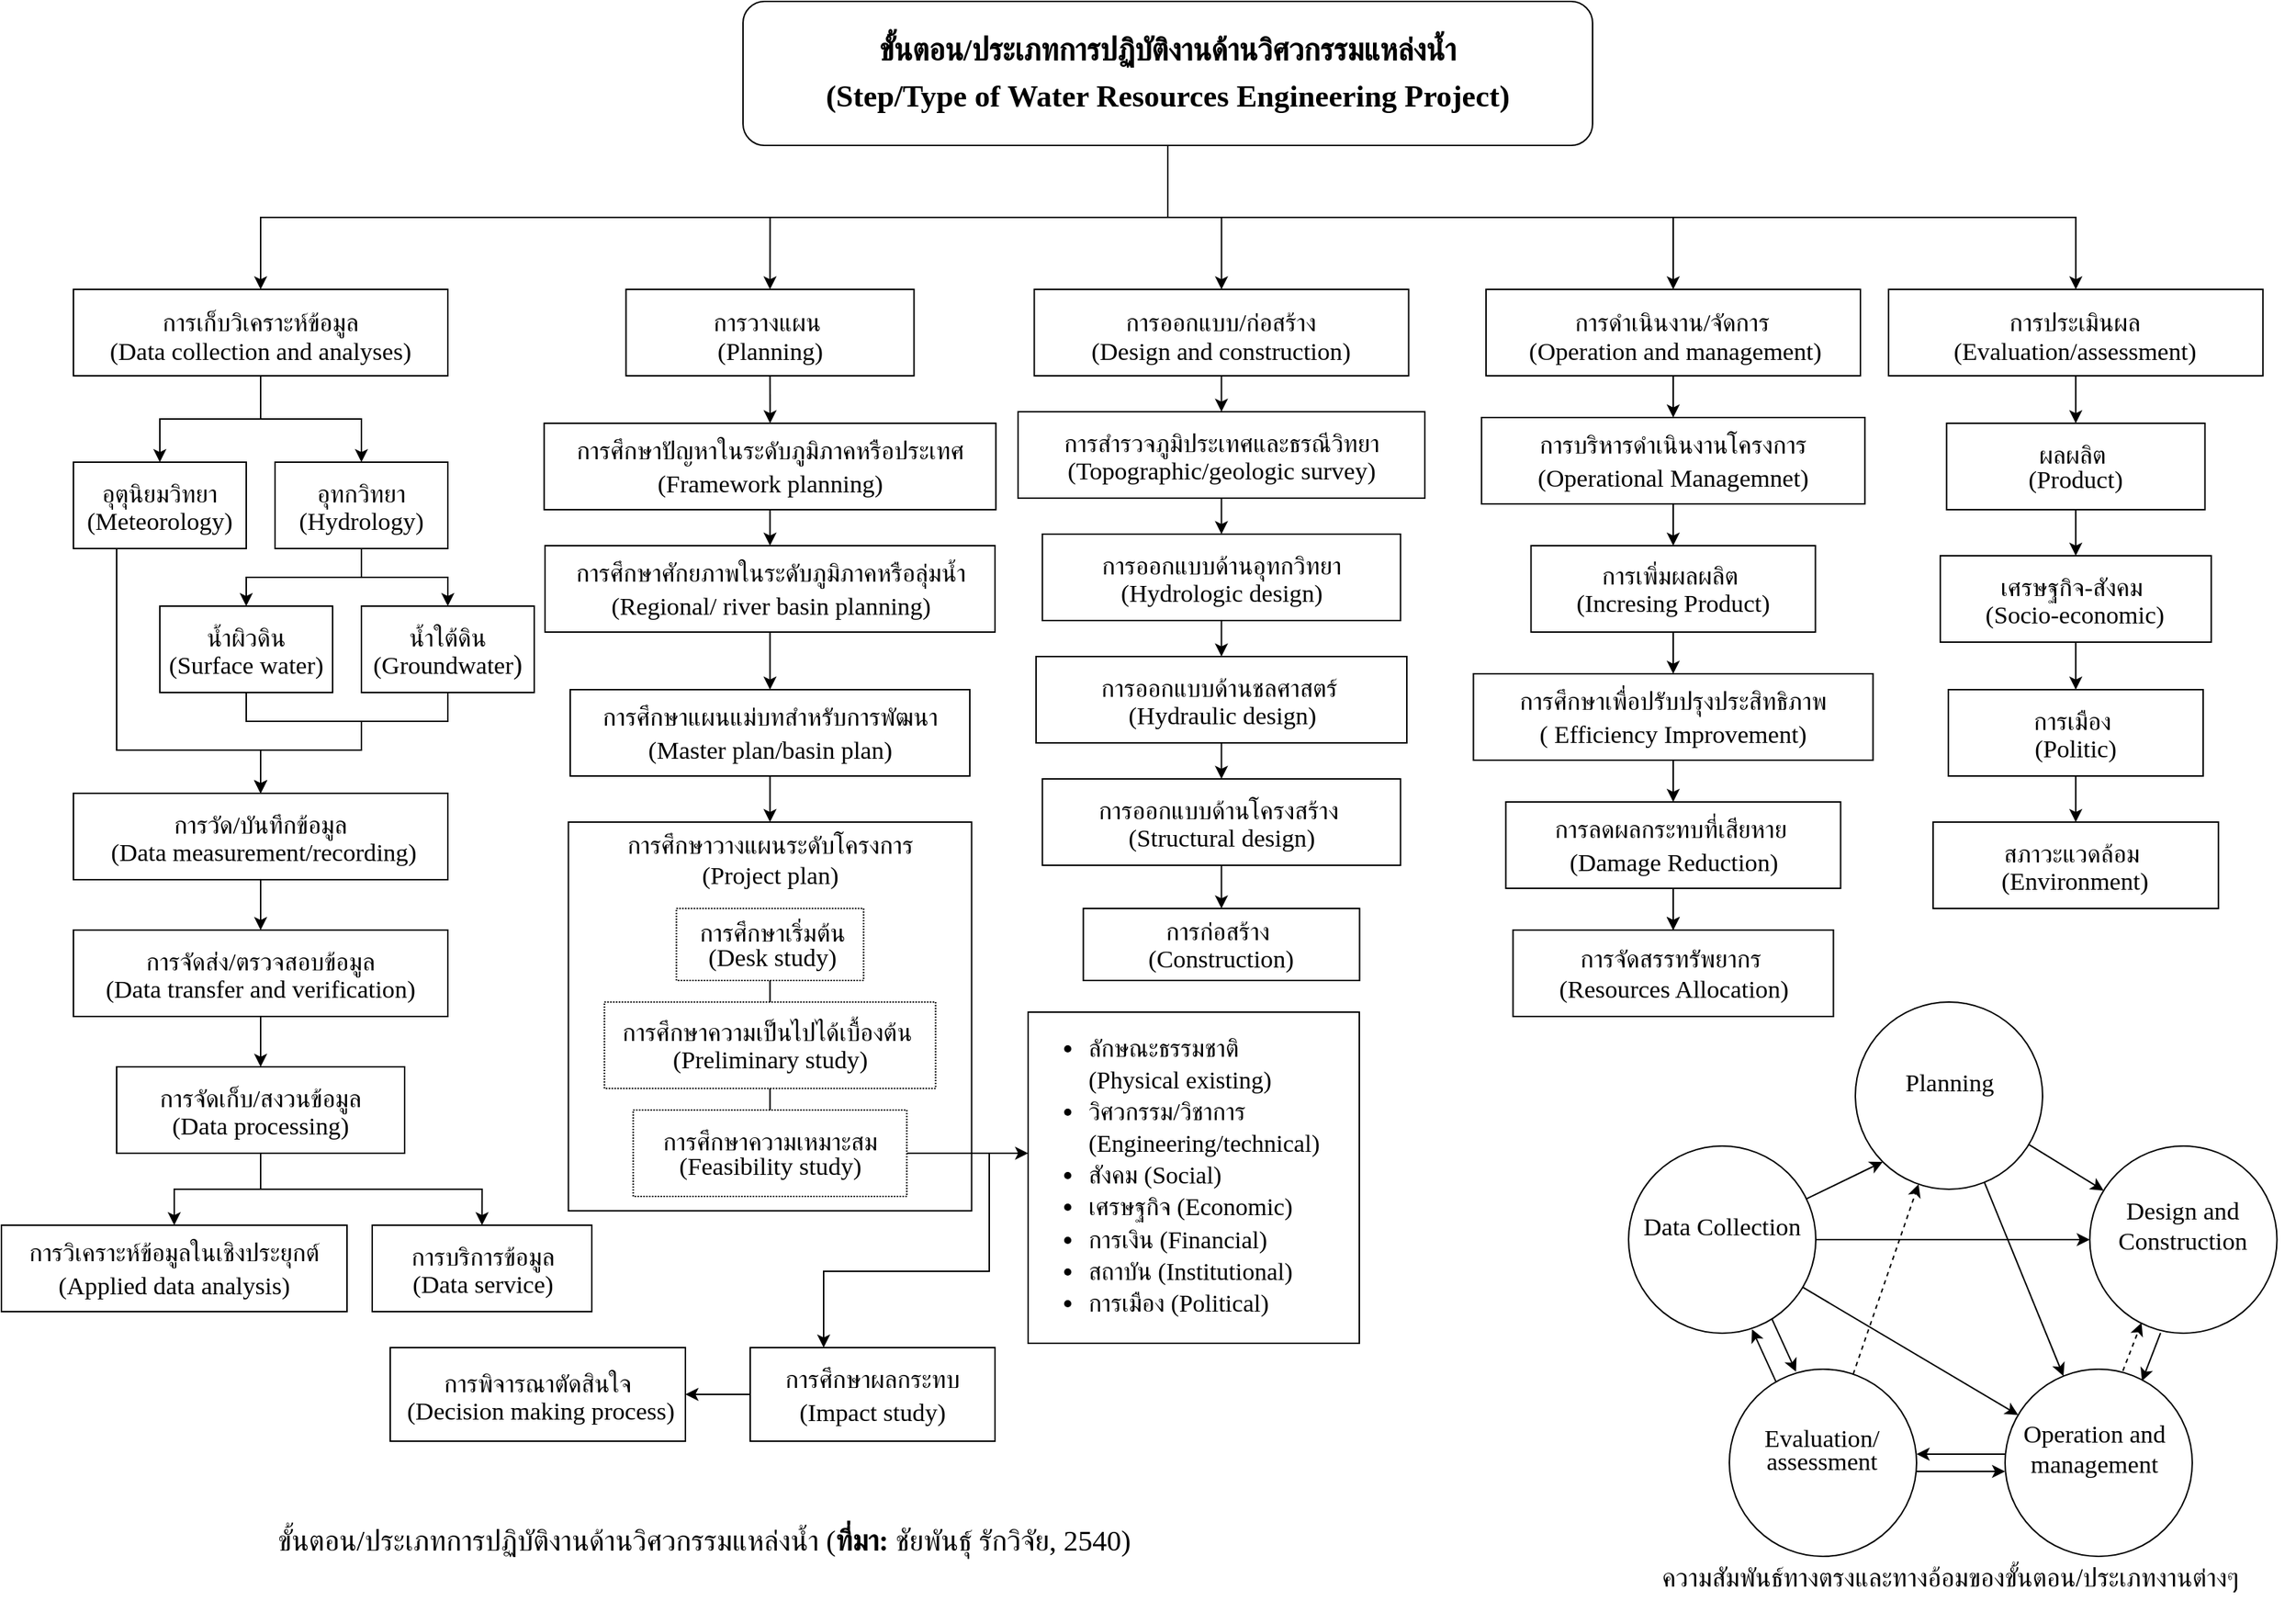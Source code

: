 <mxfile version="15.6.5" type="github">
  <diagram id="C5RBs43oDa-KdzZeNtuy" name="Page-1">
    <mxGraphModel dx="2404" dy="942" grid="1" gridSize="10" guides="1" tooltips="1" connect="1" arrows="1" fold="1" page="1" pageScale="1" pageWidth="827" pageHeight="1169" math="0" shadow="0">
      <root>
        <mxCell id="WIyWlLk6GJQsqaUBKTNV-0" />
        <mxCell id="WIyWlLk6GJQsqaUBKTNV-1" parent="WIyWlLk6GJQsqaUBKTNV-0" />
        <mxCell id="LF6EKqhV0Nr8-d3hsMDu-3" style="edgeStyle=orthogonalEdgeStyle;rounded=0;orthogonalLoop=1;jettySize=auto;html=1;exitX=0.5;exitY=1;exitDx=0;exitDy=0;entryX=0.5;entryY=0;entryDx=0;entryDy=0;fontFamily=Sarabun;fontSource=https%3A%2F%2Ffonts.googleapis.com%2Fcss%3Ffamily%3DSarabun;fontColor=default;strokeColor=default;labelBackgroundColor=default;" edge="1" parent="WIyWlLk6GJQsqaUBKTNV-1" source="WIyWlLk6GJQsqaUBKTNV-3" target="LF6EKqhV0Nr8-d3hsMDu-1">
          <mxGeometry relative="1" as="geometry" />
        </mxCell>
        <mxCell id="LF6EKqhV0Nr8-d3hsMDu-9" style="edgeStyle=orthogonalEdgeStyle;rounded=0;orthogonalLoop=1;jettySize=auto;html=1;exitX=0.5;exitY=1;exitDx=0;exitDy=0;entryX=0.5;entryY=0;entryDx=0;entryDy=0;labelBackgroundColor=default;fontFamily=Sarabun;fontSource=https%3A%2F%2Ffonts.googleapis.com%2Fcss%3Ffamily%3DSarabun;fontColor=default;strokeColor=default;" edge="1" parent="WIyWlLk6GJQsqaUBKTNV-1" source="WIyWlLk6GJQsqaUBKTNV-3" target="LF6EKqhV0Nr8-d3hsMDu-4">
          <mxGeometry relative="1" as="geometry" />
        </mxCell>
        <mxCell id="LF6EKqhV0Nr8-d3hsMDu-10" style="edgeStyle=orthogonalEdgeStyle;rounded=0;orthogonalLoop=1;jettySize=auto;html=1;exitX=0.5;exitY=1;exitDx=0;exitDy=0;labelBackgroundColor=default;fontFamily=Sarabun;fontSource=https%3A%2F%2Ffonts.googleapis.com%2Fcss%3Ffamily%3DSarabun;fontColor=default;strokeColor=default;" edge="1" parent="WIyWlLk6GJQsqaUBKTNV-1" source="WIyWlLk6GJQsqaUBKTNV-3" target="LF6EKqhV0Nr8-d3hsMDu-6">
          <mxGeometry relative="1" as="geometry" />
        </mxCell>
        <mxCell id="LF6EKqhV0Nr8-d3hsMDu-11" style="edgeStyle=orthogonalEdgeStyle;rounded=0;orthogonalLoop=1;jettySize=auto;html=1;exitX=0.5;exitY=1;exitDx=0;exitDy=0;entryX=0.5;entryY=0;entryDx=0;entryDy=0;labelBackgroundColor=default;fontFamily=Sarabun;fontSource=https%3A%2F%2Ffonts.googleapis.com%2Fcss%3Ffamily%3DSarabun;fontColor=default;strokeColor=default;" edge="1" parent="WIyWlLk6GJQsqaUBKTNV-1" source="WIyWlLk6GJQsqaUBKTNV-3" target="LF6EKqhV0Nr8-d3hsMDu-7">
          <mxGeometry relative="1" as="geometry" />
        </mxCell>
        <mxCell id="LF6EKqhV0Nr8-d3hsMDu-12" style="edgeStyle=orthogonalEdgeStyle;rounded=0;orthogonalLoop=1;jettySize=auto;html=1;exitX=0.5;exitY=1;exitDx=0;exitDy=0;labelBackgroundColor=default;fontFamily=Sarabun;fontSource=https%3A%2F%2Ffonts.googleapis.com%2Fcss%3Ffamily%3DSarabun;fontColor=default;strokeColor=default;" edge="1" parent="WIyWlLk6GJQsqaUBKTNV-1" source="WIyWlLk6GJQsqaUBKTNV-3" target="LF6EKqhV0Nr8-d3hsMDu-8">
          <mxGeometry relative="1" as="geometry" />
        </mxCell>
        <mxCell id="WIyWlLk6GJQsqaUBKTNV-3" value="&lt;p style=&quot;line-height: 1.5&quot;&gt;&lt;b&gt;&lt;font data-font-src=&quot;https://fonts.google.com/specimen/Sarabun?query=sarabun#standard-styles&quot;&gt;&lt;span lang=&quot;TH&quot; style=&quot;font-size: 16pt&quot;&gt;ขั้นตอน/ประเภทการปฏิบัติงานด้านวิศวกรรมแหล่งน้ำ&lt;/span&gt;&lt;span lang=&quot;EN-US&quot; style=&quot;font-size: 16pt&quot;&gt;&lt;br&gt;&lt;/span&gt;&lt;/font&gt;&lt;/b&gt;&lt;b&gt;&lt;font data-font-src=&quot;https://fonts.google.com/specimen/Sarabun?query=sarabun#standard-styles&quot;&gt;&lt;span lang=&quot;EN-US&quot; style=&quot;font-size: 16pt&quot;&gt;(Step/Type of Water Resources Engineering Project)&lt;/span&gt;&lt;/font&gt;&lt;/b&gt;&lt;/p&gt;&lt;span style=&quot;font-size: medium&quot;&gt;&lt;/span&gt;" style="rounded=1;whiteSpace=wrap;html=1;fontSize=12;glass=0;strokeWidth=1;shadow=0;fillColor=default;strokeColor=default;fontColor=default;fontFamily=Sarabun;fontSource=https%3A%2F%2Ffonts.googleapis.com%2Fcss%3Ffamily%3DSarabun;" parent="WIyWlLk6GJQsqaUBKTNV-1" vertex="1">
          <mxGeometry x="-295" y="40" width="590" height="100" as="geometry" />
        </mxCell>
        <mxCell id="LF6EKqhV0Nr8-d3hsMDu-22" style="edgeStyle=orthogonalEdgeStyle;rounded=0;orthogonalLoop=1;jettySize=auto;html=1;exitX=0.5;exitY=1;exitDx=0;exitDy=0;entryX=0.5;entryY=0;entryDx=0;entryDy=0;labelBackgroundColor=default;fontFamily=Sarabun;fontSource=https%3A%2F%2Ffonts.googleapis.com%2Fcss%3Ffamily%3DSarabun;fontColor=default;strokeColor=default;" edge="1" parent="WIyWlLk6GJQsqaUBKTNV-1" source="LF6EKqhV0Nr8-d3hsMDu-1" target="LF6EKqhV0Nr8-d3hsMDu-13">
          <mxGeometry relative="1" as="geometry" />
        </mxCell>
        <mxCell id="LF6EKqhV0Nr8-d3hsMDu-23" style="edgeStyle=orthogonalEdgeStyle;rounded=0;orthogonalLoop=1;jettySize=auto;html=1;exitX=0.5;exitY=1;exitDx=0;exitDy=0;entryX=0.5;entryY=0;entryDx=0;entryDy=0;labelBackgroundColor=default;fontFamily=Sarabun;fontSource=https%3A%2F%2Ffonts.googleapis.com%2Fcss%3Ffamily%3DSarabun;fontColor=default;strokeColor=default;" edge="1" parent="WIyWlLk6GJQsqaUBKTNV-1" source="LF6EKqhV0Nr8-d3hsMDu-1" target="LF6EKqhV0Nr8-d3hsMDu-21">
          <mxGeometry relative="1" as="geometry" />
        </mxCell>
        <mxCell id="LF6EKqhV0Nr8-d3hsMDu-1" value="&lt;p class=&quot;MsoNormal&quot; align=&quot;center&quot; style=&quot;margin: 0cm ; font-size: 14pt ; line-height: 1.4&quot;&gt;&lt;font face=&quot;Sarabun&quot; data-font-src=&quot;https://fonts.googleapis.com/css?family=Sarabun&quot;&gt;&lt;span&gt;&lt;span lang=&quot;TH&quot; style=&quot;font-size: 13pt&quot;&gt;การเก็บวิเคราะห์ข้อมูล&lt;/span&gt;&lt;/span&gt;&lt;span&gt;&lt;span lang=&quot;EN-US&quot; style=&quot;font-size: 13pt&quot;&gt;&lt;/span&gt;&lt;/span&gt;&lt;/font&gt;&lt;/p&gt;&lt;p class=&quot;MsoNormal&quot; align=&quot;center&quot; style=&quot;margin: 0cm ; font-size: 14pt ; line-height: 11pt&quot;&gt;&lt;span&gt;&lt;span lang=&quot;EN-US&quot; style=&quot;font-size: 13pt&quot;&gt;&lt;font face=&quot;Sarabun&quot; data-font-src=&quot;https://fonts.googleapis.com/css?family=Sarabun&quot;&gt;(Data collection and analyses)&lt;/font&gt;&lt;font face=&quot;Angsana New, serif&quot;&gt;&lt;/font&gt;&lt;/span&gt;&lt;/span&gt;&lt;/p&gt;" style="rounded=0;whiteSpace=wrap;html=1;fontFamily=TH Sarabun New;fontSource=https%3A%2F%2Ffonts.google.com%2Fspecimen%2FSarabun%3Fquery%3Dsarabun%23standard-styles;fontColor=default;strokeColor=default;fillColor=default;fontStyle=0;labelBackgroundColor=default;" vertex="1" parent="WIyWlLk6GJQsqaUBKTNV-1">
          <mxGeometry x="-760" y="240" width="260" height="60" as="geometry" />
        </mxCell>
        <mxCell id="LF6EKqhV0Nr8-d3hsMDu-43" style="edgeStyle=orthogonalEdgeStyle;rounded=0;orthogonalLoop=1;jettySize=auto;html=1;exitX=0.5;exitY=1;exitDx=0;exitDy=0;labelBackgroundColor=default;fontFamily=Sarabun;fontSource=https%3A%2F%2Ffonts.googleapis.com%2Fcss%3Ffamily%3DSarabun;fontSize=11;fontColor=default;strokeColor=default;" edge="1" parent="WIyWlLk6GJQsqaUBKTNV-1" source="LF6EKqhV0Nr8-d3hsMDu-4" target="LF6EKqhV0Nr8-d3hsMDu-40">
          <mxGeometry relative="1" as="geometry" />
        </mxCell>
        <mxCell id="LF6EKqhV0Nr8-d3hsMDu-4" value="&lt;p class=&quot;MsoNormal&quot; align=&quot;center&quot; style=&quot;margin: 0cm ; font-size: 14pt ; line-height: 1.4&quot;&gt;&lt;span&gt;&lt;span lang=&quot;TH&quot; style=&quot;font-size: 13pt&quot;&gt;การวางแผน&amp;nbsp;&lt;/span&gt;&lt;/span&gt;&lt;span&gt;&lt;span lang=&quot;EN-US&quot; style=&quot;font-size: 13pt&quot;&gt;&lt;/span&gt;&lt;/span&gt;&lt;/p&gt;&lt;p class=&quot;MsoNormal&quot; align=&quot;center&quot; style=&quot;margin: 0cm ; font-size: 14pt ; line-height: 11pt&quot;&gt;&lt;span&gt;&lt;span lang=&quot;EN-US&quot; style=&quot;font-size: 13pt&quot;&gt;(Planning)&lt;/span&gt;&lt;/span&gt;&lt;/p&gt;" style="rounded=0;whiteSpace=wrap;html=1;fontFamily=Sarabun;fontSource=https%3A%2F%2Ffonts.googleapis.com%2Fcss%3Ffamily%3DSarabun;fontColor=default;strokeColor=default;fillColor=default;fontStyle=0;labelBackgroundColor=default;" vertex="1" parent="WIyWlLk6GJQsqaUBKTNV-1">
          <mxGeometry x="-376.25" y="240" width="200" height="60" as="geometry" />
        </mxCell>
        <mxCell id="LF6EKqhV0Nr8-d3hsMDu-63" style="edgeStyle=orthogonalEdgeStyle;rounded=0;orthogonalLoop=1;jettySize=auto;html=1;exitX=0.5;exitY=1;exitDx=0;exitDy=0;entryX=0.5;entryY=0;entryDx=0;entryDy=0;labelBackgroundColor=default;fontFamily=Sarabun;fontSource=https%3A%2F%2Ffonts.googleapis.com%2Fcss%3Ffamily%3DSarabun;fontSize=17;fontColor=default;endArrow=classic;endFill=1;strokeColor=default;fillColor=default;" edge="1" parent="WIyWlLk6GJQsqaUBKTNV-1" source="LF6EKqhV0Nr8-d3hsMDu-6" target="LF6EKqhV0Nr8-d3hsMDu-60">
          <mxGeometry relative="1" as="geometry" />
        </mxCell>
        <mxCell id="LF6EKqhV0Nr8-d3hsMDu-6" value="&lt;p class=&quot;MsoNormal&quot; align=&quot;center&quot; style=&quot;margin: 0cm ; font-size: 14pt ; line-height: 1.4&quot;&gt;&lt;span&gt;&lt;span lang=&quot;TH&quot; style=&quot;font-size: 13pt&quot;&gt;การออกแบบ/ก่อสร้าง&lt;/span&gt;&lt;/span&gt;&lt;span&gt;&lt;span lang=&quot;EN-US&quot; style=&quot;font-size: 13pt&quot;&gt;&lt;/span&gt;&lt;/span&gt;&lt;/p&gt;&lt;p class=&quot;MsoNormal&quot; align=&quot;center&quot; style=&quot;margin: 0cm ; font-size: 14pt ; line-height: 11pt&quot;&gt;&lt;span&gt;&lt;span lang=&quot;EN-US&quot; style=&quot;font-size: 13pt&quot;&gt;(Design and construction)&lt;/span&gt;&lt;/span&gt;&lt;span&gt;&lt;span lang=&quot;EN-US&quot; style=&quot;font-size: 13pt&quot;&gt;&lt;/span&gt;&lt;/span&gt;&lt;/p&gt;" style="rounded=0;whiteSpace=wrap;html=1;fontFamily=Sarabun;fontSource=https%3A%2F%2Ffonts.googleapis.com%2Fcss%3Ffamily%3DSarabun;fontColor=default;strokeColor=default;fillColor=default;fontStyle=0;labelBackgroundColor=default;" vertex="1" parent="WIyWlLk6GJQsqaUBKTNV-1">
          <mxGeometry x="-92.74" y="240" width="260" height="60" as="geometry" />
        </mxCell>
        <mxCell id="LF6EKqhV0Nr8-d3hsMDu-75" style="edgeStyle=orthogonalEdgeStyle;rounded=0;orthogonalLoop=1;jettySize=auto;html=1;exitX=0.5;exitY=1;exitDx=0;exitDy=0;entryX=0.5;entryY=0;entryDx=0;entryDy=0;labelBackgroundColor=default;fontFamily=Sarabun;fontSource=https%3A%2F%2Ffonts.googleapis.com%2Fcss%3Ffamily%3DSarabun;fontSize=17;fontColor=default;endArrow=classic;endFill=1;strokeColor=default;fillColor=default;" edge="1" parent="WIyWlLk6GJQsqaUBKTNV-1" source="LF6EKqhV0Nr8-d3hsMDu-7" target="LF6EKqhV0Nr8-d3hsMDu-71">
          <mxGeometry relative="1" as="geometry" />
        </mxCell>
        <mxCell id="LF6EKqhV0Nr8-d3hsMDu-7" value="&lt;p class=&quot;MsoNormal&quot; align=&quot;center&quot; style=&quot;margin: 0cm -9.3pt 0.0pt -7.1pt ; font-size: 14pt ; line-height: 1.4&quot;&gt;&lt;span&gt;&lt;span lang=&quot;TH&quot; style=&quot;font-size: 13pt&quot;&gt;การดำเนินงาน/จัดการ&amp;nbsp;&lt;/span&gt;&lt;/span&gt;&lt;/p&gt;&lt;p class=&quot;MsoNormal&quot; align=&quot;center&quot; style=&quot;margin: 0cm -9.3pt 0.0pt -7.1pt ; font-size: 14pt ; line-height: 11pt&quot;&gt;&lt;span&gt;&lt;span lang=&quot;EN-US&quot; style=&quot;font-size: 13pt&quot;&gt;(Operation and&lt;/span&gt;&lt;/span&gt;&lt;span&gt;&lt;span lang=&quot;EN-US&quot; style=&quot;font-size: 13pt&quot;&gt;&amp;nbsp;&lt;/span&gt;&lt;/span&gt;&lt;span&gt;&lt;span lang=&quot;EN-US&quot; style=&quot;font-size: 13pt&quot;&gt;management)&lt;/span&gt;&lt;/span&gt;&lt;/p&gt;" style="rounded=0;whiteSpace=wrap;html=1;fontFamily=Sarabun;fontSource=https%3A%2F%2Ffonts.googleapis.com%2Fcss%3Ffamily%3DSarabun;fontColor=default;strokeColor=default;fillColor=default;fontStyle=0;labelBackgroundColor=default;" vertex="1" parent="WIyWlLk6GJQsqaUBKTNV-1">
          <mxGeometry x="221" y="240" width="260" height="60" as="geometry" />
        </mxCell>
        <mxCell id="LF6EKqhV0Nr8-d3hsMDu-84" style="edgeStyle=orthogonalEdgeStyle;rounded=0;orthogonalLoop=1;jettySize=auto;html=1;exitX=0.5;exitY=1;exitDx=0;exitDy=0;entryX=0.5;entryY=0;entryDx=0;entryDy=0;labelBackgroundColor=default;fontFamily=Sarabun;fontSource=https%3A%2F%2Ffonts.googleapis.com%2Fcss%3Ffamily%3DSarabun;fontSize=17;fontColor=default;endArrow=classic;endFill=1;strokeColor=default;fillColor=default;" edge="1" parent="WIyWlLk6GJQsqaUBKTNV-1" source="LF6EKqhV0Nr8-d3hsMDu-8" target="LF6EKqhV0Nr8-d3hsMDu-81">
          <mxGeometry relative="1" as="geometry" />
        </mxCell>
        <mxCell id="LF6EKqhV0Nr8-d3hsMDu-8" value="&lt;p class=&quot;MsoNormal&quot; align=&quot;center&quot; style=&quot;margin: 0cm -5.65pt 0.0pt -7.1pt ; font-size: 14pt ; line-height: 1.4&quot;&gt;&lt;span&gt;&lt;span lang=&quot;TH&quot; style=&quot;font-size: 13pt&quot;&gt;การประเมินผล&lt;/span&gt;&lt;/span&gt;&lt;/p&gt;&lt;p class=&quot;MsoNormal&quot; align=&quot;center&quot; style=&quot;margin: 0cm -5.65pt 0.0pt -7.1pt ; font-size: 14pt ; line-height: 11pt&quot;&gt;&lt;span&gt;&lt;span lang=&quot;EN-US&quot; style=&quot;font-size: 13pt&quot;&gt;(Evaluation/assessment)&lt;/span&gt;&lt;/span&gt;&lt;/p&gt;" style="rounded=0;whiteSpace=wrap;html=1;fontFamily=Sarabun;fontSource=https%3A%2F%2Ffonts.googleapis.com%2Fcss%3Ffamily%3DSarabun;fontColor=default;strokeColor=default;fillColor=default;fontStyle=0;labelBackgroundColor=default;" vertex="1" parent="WIyWlLk6GJQsqaUBKTNV-1">
          <mxGeometry x="500.56" y="240" width="260" height="60" as="geometry" />
        </mxCell>
        <mxCell id="LF6EKqhV0Nr8-d3hsMDu-29" style="edgeStyle=orthogonalEdgeStyle;rounded=0;orthogonalLoop=1;jettySize=auto;html=1;exitX=0.5;exitY=1;exitDx=0;exitDy=0;entryX=0.5;entryY=0;entryDx=0;entryDy=0;labelBackgroundColor=default;fontFamily=Sarabun;fontSource=https%3A%2F%2Ffonts.googleapis.com%2Fcss%3Ffamily%3DSarabun;fontColor=default;strokeColor=default;" edge="1" parent="WIyWlLk6GJQsqaUBKTNV-1" source="LF6EKqhV0Nr8-d3hsMDu-13" target="LF6EKqhV0Nr8-d3hsMDu-18">
          <mxGeometry relative="1" as="geometry">
            <Array as="points">
              <mxPoint x="-730" y="420" />
              <mxPoint x="-730" y="560" />
              <mxPoint x="-630" y="560" />
            </Array>
          </mxGeometry>
        </mxCell>
        <mxCell id="LF6EKqhV0Nr8-d3hsMDu-13" value="&lt;p class=&quot;MsoNormal&quot; align=&quot;center&quot; style=&quot;margin: 0cm ; font-size: 14pt ; font-style: normal ; letter-spacing: normal ; text-indent: 0px ; text-transform: none ; word-spacing: 0px ; text-decoration: none ; text-align: center ; line-height: 1.2&quot;&gt;&lt;span lang=&quot;TH&quot; style=&quot;font-size: 13pt&quot;&gt;อุตุนิยมวิทยา&lt;/span&gt;&lt;/p&gt;&lt;p class=&quot;MsoNormal&quot; align=&quot;center&quot; style=&quot;margin: 0cm ; font-size: 14pt ; font-style: normal ; letter-spacing: normal ; text-indent: 0px ; text-transform: none ; word-spacing: 0px ; text-decoration: none ; text-align: center ; line-height: 11pt&quot;&gt;&lt;span lang=&quot;EN-US&quot; style=&quot;font-size: 13pt&quot;&gt;(Meteorology)&lt;/span&gt;&lt;/p&gt;" style="rounded=0;html=1;labelBackgroundColor=default;fontFamily=Sarabun;fontSource=https%3A%2F%2Ffonts.googleapis.com%2Fcss%3Ffamily%3DSarabun;fontColor=default;strokeColor=default;fillColor=default;fontStyle=0;whiteSpace=wrap;" vertex="1" parent="WIyWlLk6GJQsqaUBKTNV-1">
          <mxGeometry x="-760" y="360" width="120" height="60" as="geometry" />
        </mxCell>
        <mxCell id="LF6EKqhV0Nr8-d3hsMDu-14" value="&lt;p class=&quot;MsoNormal&quot; align=&quot;center&quot; style=&quot;margin: 0cm ; font-size: 14pt ; line-height: 1.2&quot;&gt;&lt;span lang=&quot;TH&quot; style=&quot;font-size: 13pt&quot;&gt;การบริการข้อมูล&lt;/span&gt;&lt;span lang=&quot;EN-US&quot; style=&quot;font-size: 13pt&quot;&gt;&lt;/span&gt;&lt;/p&gt;&lt;p class=&quot;MsoNormal&quot; align=&quot;center&quot; style=&quot;margin: 0cm ; font-size: 14pt ; line-height: 12pt&quot;&gt;&lt;span lang=&quot;TH&quot; style=&quot;font-size: 13pt&quot;&gt;(Data service)&lt;/span&gt;&lt;/p&gt;" style="rounded=0;whiteSpace=wrap;html=1;labelBackgroundColor=default;fontFamily=Sarabun;fontSource=https%3A%2F%2Ffonts.googleapis.com%2Fcss%3Ffamily%3DSarabun;fontColor=default;strokeColor=default;fillColor=default;fontStyle=0" vertex="1" parent="WIyWlLk6GJQsqaUBKTNV-1">
          <mxGeometry x="-552.5" y="890" width="152.5" height="60" as="geometry" />
        </mxCell>
        <mxCell id="LF6EKqhV0Nr8-d3hsMDu-15" value="&lt;p class=&quot;MsoNormal&quot; align=&quot;center&quot; style=&quot;margin: 0cm ; font-size: 14pt ; line-height: 1.2&quot;&gt;&lt;span lang=&quot;TH&quot; style=&quot;font-size: 13pt&quot;&gt;การวิเคราะห์ข้อมูลในเชิงประยุกต์&lt;/span&gt;&lt;/p&gt;&lt;p class=&quot;MsoNormal&quot; align=&quot;center&quot; style=&quot;margin: 0cm ; font-size: 14pt ; line-height: 1.2&quot;&gt;&lt;span style=&quot;font-size: 13pt&quot;&gt;(Applied data analysis)&lt;/span&gt;&lt;/p&gt;" style="rounded=0;whiteSpace=wrap;html=1;labelBackgroundColor=default;fontFamily=Sarabun;fontSource=https%3A%2F%2Ffonts.googleapis.com%2Fcss%3Ffamily%3DSarabun;fontColor=default;strokeColor=default;fillColor=default;fontStyle=0;spacing=2;" vertex="1" parent="WIyWlLk6GJQsqaUBKTNV-1">
          <mxGeometry x="-810" y="890" width="240" height="60" as="geometry" />
        </mxCell>
        <mxCell id="LF6EKqhV0Nr8-d3hsMDu-33" style="edgeStyle=orthogonalEdgeStyle;rounded=0;orthogonalLoop=1;jettySize=auto;html=1;exitX=0.5;exitY=1;exitDx=0;exitDy=0;entryX=0.5;entryY=0;entryDx=0;entryDy=0;labelBackgroundColor=default;fontFamily=Sarabun;fontSource=https%3A%2F%2Ffonts.googleapis.com%2Fcss%3Ffamily%3DSarabun;fontColor=default;strokeColor=default;" edge="1" parent="WIyWlLk6GJQsqaUBKTNV-1" source="LF6EKqhV0Nr8-d3hsMDu-16" target="LF6EKqhV0Nr8-d3hsMDu-15">
          <mxGeometry relative="1" as="geometry" />
        </mxCell>
        <mxCell id="LF6EKqhV0Nr8-d3hsMDu-34" style="edgeStyle=orthogonalEdgeStyle;rounded=0;orthogonalLoop=1;jettySize=auto;html=1;exitX=0.5;exitY=1;exitDx=0;exitDy=0;entryX=0.5;entryY=0;entryDx=0;entryDy=0;labelBackgroundColor=default;fontFamily=Sarabun;fontSource=https%3A%2F%2Ffonts.googleapis.com%2Fcss%3Ffamily%3DSarabun;fontColor=default;strokeColor=default;" edge="1" parent="WIyWlLk6GJQsqaUBKTNV-1" source="LF6EKqhV0Nr8-d3hsMDu-16" target="LF6EKqhV0Nr8-d3hsMDu-14">
          <mxGeometry relative="1" as="geometry" />
        </mxCell>
        <mxCell id="LF6EKqhV0Nr8-d3hsMDu-16" value="&lt;p class=&quot;MsoNormal&quot; align=&quot;center&quot; style=&quot;margin: 0cm ; font-size: 14pt ; line-height: 1.2&quot;&gt;&lt;span lang=&quot;TH&quot; style=&quot;font-size: 13pt&quot;&gt;การจัดเก็บ/สงวนข้อมูล&lt;/span&gt;&lt;/p&gt;&lt;p class=&quot;MsoNormal&quot; align=&quot;center&quot; style=&quot;margin: 0cm ; font-size: 14pt ; line-height: 12pt&quot;&gt;&lt;span lang=&quot;EN-US&quot; style=&quot;font-size: 13pt&quot;&gt;(Data processing)&lt;/span&gt;&lt;/p&gt;" style="rounded=0;whiteSpace=wrap;html=1;labelBackgroundColor=default;fontFamily=Sarabun;fontSource=https%3A%2F%2Ffonts.googleapis.com%2Fcss%3Ffamily%3DSarabun;fontColor=default;strokeColor=default;fillColor=default;fontStyle=0" vertex="1" parent="WIyWlLk6GJQsqaUBKTNV-1">
          <mxGeometry x="-730" y="780" width="200" height="60" as="geometry" />
        </mxCell>
        <mxCell id="LF6EKqhV0Nr8-d3hsMDu-32" style="edgeStyle=orthogonalEdgeStyle;rounded=0;orthogonalLoop=1;jettySize=auto;html=1;exitX=0.5;exitY=1;exitDx=0;exitDy=0;entryX=0.5;entryY=0;entryDx=0;entryDy=0;labelBackgroundColor=default;fontFamily=Sarabun;fontSource=https%3A%2F%2Ffonts.googleapis.com%2Fcss%3Ffamily%3DSarabun;fontColor=default;strokeColor=default;" edge="1" parent="WIyWlLk6GJQsqaUBKTNV-1" source="LF6EKqhV0Nr8-d3hsMDu-17" target="LF6EKqhV0Nr8-d3hsMDu-16">
          <mxGeometry relative="1" as="geometry" />
        </mxCell>
        <mxCell id="LF6EKqhV0Nr8-d3hsMDu-17" value="&lt;p class=&quot;MsoNormal&quot; align=&quot;center&quot; style=&quot;margin: 0cm ; font-size: 14pt ; line-height: 1.2&quot;&gt;&lt;span lang=&quot;TH&quot; style=&quot;font-size: 13pt&quot;&gt;การจัดส่ง/ตรวจสอบข้อมูล&lt;/span&gt;&lt;/p&gt;&lt;p class=&quot;MsoNormal&quot; align=&quot;center&quot; style=&quot;margin: 0cm ; font-size: 14pt ; line-height: 12pt&quot;&gt;&lt;span lang=&quot;EN-US&quot; style=&quot;font-size: 13pt&quot;&gt;(Data transfer and verification)&lt;/span&gt;&lt;/p&gt;" style="rounded=0;whiteSpace=wrap;html=1;labelBackgroundColor=default;fontFamily=Sarabun;fontSource=https%3A%2F%2Ffonts.googleapis.com%2Fcss%3Ffamily%3DSarabun;fontColor=default;strokeColor=default;fillColor=default;fontStyle=0" vertex="1" parent="WIyWlLk6GJQsqaUBKTNV-1">
          <mxGeometry x="-760" y="685" width="260" height="60" as="geometry" />
        </mxCell>
        <mxCell id="LF6EKqhV0Nr8-d3hsMDu-31" style="edgeStyle=orthogonalEdgeStyle;rounded=0;orthogonalLoop=1;jettySize=auto;html=1;exitX=0.5;exitY=1;exitDx=0;exitDy=0;labelBackgroundColor=default;fontFamily=Sarabun;fontSource=https%3A%2F%2Ffonts.googleapis.com%2Fcss%3Ffamily%3DSarabun;fontColor=default;strokeColor=default;" edge="1" parent="WIyWlLk6GJQsqaUBKTNV-1" source="LF6EKqhV0Nr8-d3hsMDu-18" target="LF6EKqhV0Nr8-d3hsMDu-17">
          <mxGeometry relative="1" as="geometry" />
        </mxCell>
        <mxCell id="LF6EKqhV0Nr8-d3hsMDu-18" value="&lt;p class=&quot;MsoNormal&quot; align=&quot;center&quot; style=&quot;margin: 0cm ; font-size: 14pt ; line-height: 1.2&quot;&gt;&lt;span lang=&quot;TH&quot; style=&quot;font-size: 13pt&quot;&gt;การวัด/บันทึกข้อมูล&lt;/span&gt;&lt;/p&gt;&lt;p class=&quot;MsoNormal&quot; align=&quot;center&quot; style=&quot;margin: 0cm ; font-size: 14pt ; line-height: 12pt&quot;&gt;&lt;span lang=&quot;EN-US&quot; style=&quot;font-size: 13pt&quot;&gt;&amp;nbsp;(Data measurement/recording)&lt;/span&gt;&lt;/p&gt;" style="rounded=0;whiteSpace=wrap;html=1;labelBackgroundColor=default;fontFamily=Sarabun;fontSource=https%3A%2F%2Ffonts.googleapis.com%2Fcss%3Ffamily%3DSarabun;fontColor=default;strokeColor=default;fillColor=default;fontStyle=0" vertex="1" parent="WIyWlLk6GJQsqaUBKTNV-1">
          <mxGeometry x="-760" y="590" width="260" height="60" as="geometry" />
        </mxCell>
        <mxCell id="LF6EKqhV0Nr8-d3hsMDu-30" style="edgeStyle=orthogonalEdgeStyle;rounded=0;orthogonalLoop=1;jettySize=auto;html=1;exitX=0.5;exitY=1;exitDx=0;exitDy=0;entryX=0.5;entryY=0;entryDx=0;entryDy=0;labelBackgroundColor=default;fontFamily=Sarabun;fontSource=https%3A%2F%2Ffonts.googleapis.com%2Fcss%3Ffamily%3DSarabun;fontColor=default;strokeColor=default;" edge="1" parent="WIyWlLk6GJQsqaUBKTNV-1" source="LF6EKqhV0Nr8-d3hsMDu-19" target="LF6EKqhV0Nr8-d3hsMDu-18">
          <mxGeometry relative="1" as="geometry">
            <Array as="points">
              <mxPoint x="-500" y="540" />
              <mxPoint x="-560" y="540" />
              <mxPoint x="-560" y="560" />
              <mxPoint x="-630" y="560" />
            </Array>
          </mxGeometry>
        </mxCell>
        <mxCell id="LF6EKqhV0Nr8-d3hsMDu-19" value="&lt;p class=&quot;MsoNormal&quot; align=&quot;center&quot; style=&quot;margin: 0cm ; font-size: 14pt ; line-height: 1.2&quot;&gt;&lt;span lang=&quot;TH&quot; style=&quot;font-size: 13pt&quot;&gt;น้ำใต้ดิน&lt;/span&gt;&lt;/p&gt;&lt;p class=&quot;MsoNormal&quot; align=&quot;center&quot; style=&quot;margin: 0cm ; font-size: 14pt ; line-height: 12pt&quot;&gt;&lt;span lang=&quot;EN-US&quot; style=&quot;font-size: 13pt&quot;&gt;(Groundwater&lt;/span&gt;&lt;span lang=&quot;EN-US&quot;&gt;)&lt;/span&gt;&lt;/p&gt;" style="rounded=0;whiteSpace=wrap;html=1;labelBackgroundColor=default;fontFamily=Sarabun;fontSource=https%3A%2F%2Ffonts.googleapis.com%2Fcss%3Ffamily%3DSarabun;fontColor=default;strokeColor=default;fillColor=default;fontStyle=0" vertex="1" parent="WIyWlLk6GJQsqaUBKTNV-1">
          <mxGeometry x="-560" y="460" width="120" height="60" as="geometry" />
        </mxCell>
        <mxCell id="LF6EKqhV0Nr8-d3hsMDu-26" style="edgeStyle=orthogonalEdgeStyle;rounded=0;orthogonalLoop=1;jettySize=auto;html=1;exitX=0.5;exitY=1;exitDx=0;exitDy=0;entryX=0.5;entryY=0;entryDx=0;entryDy=0;labelBackgroundColor=default;fontFamily=Sarabun;fontSource=https%3A%2F%2Ffonts.googleapis.com%2Fcss%3Ffamily%3DSarabun;fontColor=default;strokeColor=default;" edge="1" parent="WIyWlLk6GJQsqaUBKTNV-1" source="LF6EKqhV0Nr8-d3hsMDu-20" target="LF6EKqhV0Nr8-d3hsMDu-18">
          <mxGeometry relative="1" as="geometry">
            <Array as="points">
              <mxPoint x="-640" y="540" />
              <mxPoint x="-560" y="540" />
              <mxPoint x="-560" y="560" />
              <mxPoint x="-630" y="560" />
            </Array>
          </mxGeometry>
        </mxCell>
        <mxCell id="LF6EKqhV0Nr8-d3hsMDu-20" value="&lt;p class=&quot;MsoNormal&quot; align=&quot;center&quot; style=&quot;margin: 0cm ; font-size: 14pt ; line-height: 1.2&quot;&gt;&lt;span lang=&quot;TH&quot; style=&quot;font-size: 13pt&quot;&gt;น้ำผิวดิน&lt;/span&gt;&lt;/p&gt;&lt;p class=&quot;MsoNormal&quot; align=&quot;center&quot; style=&quot;margin: 0cm ; font-size: 14pt ; line-height: 12pt&quot;&gt;&lt;span lang=&quot;TH&quot; style=&quot;font-size: 13pt&quot;&gt;(&lt;/span&gt;&lt;span lang=&quot;EN-US&quot; style=&quot;font-size: 13pt&quot;&gt;Surface water)&lt;/span&gt;&lt;/p&gt;" style="rounded=0;whiteSpace=wrap;html=1;labelBackgroundColor=default;fontFamily=Sarabun;fontSource=https%3A%2F%2Ffonts.googleapis.com%2Fcss%3Ffamily%3DSarabun;fontColor=default;strokeColor=default;fillColor=default;fontStyle=0" vertex="1" parent="WIyWlLk6GJQsqaUBKTNV-1">
          <mxGeometry x="-700" y="460" width="120" height="60" as="geometry" />
        </mxCell>
        <mxCell id="LF6EKqhV0Nr8-d3hsMDu-24" style="edgeStyle=orthogonalEdgeStyle;rounded=0;orthogonalLoop=1;jettySize=auto;html=1;exitX=0.5;exitY=1;exitDx=0;exitDy=0;entryX=0.5;entryY=0;entryDx=0;entryDy=0;labelBackgroundColor=default;fontFamily=Sarabun;fontSource=https%3A%2F%2Ffonts.googleapis.com%2Fcss%3Ffamily%3DSarabun;fontColor=default;strokeColor=default;" edge="1" parent="WIyWlLk6GJQsqaUBKTNV-1" source="LF6EKqhV0Nr8-d3hsMDu-21" target="LF6EKqhV0Nr8-d3hsMDu-19">
          <mxGeometry relative="1" as="geometry" />
        </mxCell>
        <mxCell id="LF6EKqhV0Nr8-d3hsMDu-25" style="edgeStyle=orthogonalEdgeStyle;rounded=0;orthogonalLoop=1;jettySize=auto;html=1;exitX=0.5;exitY=1;exitDx=0;exitDy=0;entryX=0.5;entryY=0;entryDx=0;entryDy=0;labelBackgroundColor=default;fontFamily=Sarabun;fontSource=https%3A%2F%2Ffonts.googleapis.com%2Fcss%3Ffamily%3DSarabun;fontColor=default;strokeColor=default;" edge="1" parent="WIyWlLk6GJQsqaUBKTNV-1" source="LF6EKqhV0Nr8-d3hsMDu-21" target="LF6EKqhV0Nr8-d3hsMDu-20">
          <mxGeometry relative="1" as="geometry" />
        </mxCell>
        <mxCell id="LF6EKqhV0Nr8-d3hsMDu-21" value="&lt;p class=&quot;MsoNormal&quot; align=&quot;center&quot; style=&quot;margin: 0cm ; font-size: 14pt ; line-height: 1.2&quot;&gt;&lt;span lang=&quot;TH&quot; style=&quot;font-size: 13pt&quot;&gt;อุทกวิทยา&lt;/span&gt;&lt;/p&gt;&lt;p class=&quot;MsoNormal&quot; align=&quot;center&quot; style=&quot;margin: 0cm ; font-size: 14pt ; line-height: 11pt&quot;&gt;&lt;span lang=&quot;EN-US&quot; style=&quot;font-size: 13pt&quot;&gt;(Hydrology)&lt;/span&gt;&lt;/p&gt;" style="rounded=0;whiteSpace=wrap;html=1;labelBackgroundColor=default;fontFamily=Sarabun;fontSource=https%3A%2F%2Ffonts.googleapis.com%2Fcss%3Ffamily%3DSarabun;fontColor=default;strokeColor=default;fillColor=default;fontStyle=0" vertex="1" parent="WIyWlLk6GJQsqaUBKTNV-1">
          <mxGeometry x="-620" y="360" width="120" height="60" as="geometry" />
        </mxCell>
        <mxCell id="LF6EKqhV0Nr8-d3hsMDu-37" value="&lt;span lang=&quot;TH&quot; style=&quot;font-size: 13pt&quot;&gt;การศึกษาวางแผนระดับโครงการ&lt;br&gt;&lt;/span&gt;&lt;span lang=&quot;EN-US&quot; style=&quot;font-size: 13pt&quot;&gt;(Project plan)&lt;/span&gt;&lt;span style=&quot;font-size: medium&quot;&gt;&lt;/span&gt;" style="rounded=0;whiteSpace=wrap;html=1;labelBackgroundColor=default;fontFamily=Sarabun;fontSource=https%3A%2F%2Ffonts.googleapis.com%2Fcss%3Ffamily%3DSarabun;fontColor=default;strokeColor=default;fillColor=default;fontStyle=0;verticalAlign=top;" vertex="1" parent="WIyWlLk6GJQsqaUBKTNV-1">
          <mxGeometry x="-416.25" y="610" width="280" height="270" as="geometry" />
        </mxCell>
        <mxCell id="LF6EKqhV0Nr8-d3hsMDu-46" style="edgeStyle=orthogonalEdgeStyle;rounded=0;orthogonalLoop=1;jettySize=auto;html=1;exitX=0.5;exitY=1;exitDx=0;exitDy=0;entryX=0.5;entryY=0;entryDx=0;entryDy=0;labelBackgroundColor=default;fontFamily=Sarabun;fontSource=https%3A%2F%2Ffonts.googleapis.com%2Fcss%3Ffamily%3DSarabun;fontSize=11;fontColor=default;strokeColor=default;" edge="1" parent="WIyWlLk6GJQsqaUBKTNV-1" source="LF6EKqhV0Nr8-d3hsMDu-38" target="LF6EKqhV0Nr8-d3hsMDu-37">
          <mxGeometry relative="1" as="geometry" />
        </mxCell>
        <mxCell id="LF6EKqhV0Nr8-d3hsMDu-38" value="&lt;p class=&quot;MsoNormal&quot; align=&quot;center&quot; style=&quot;margin: 0cm ; font-size: 14pt ; line-height: 1.2&quot;&gt;&lt;span lang=&quot;TH&quot; style=&quot;font-size: 13pt&quot;&gt;การศึกษาแผนแม่บทสำหรับการพัฒนา&lt;/span&gt;&lt;/p&gt;&lt;p class=&quot;MsoNormal&quot; align=&quot;center&quot; style=&quot;margin: 0cm ; font-size: 14pt ; line-height: 1.2&quot;&gt;&lt;span lang=&quot;EN-US&quot; style=&quot;font-size: 13pt&quot;&gt;(Master plan/basin plan)&lt;/span&gt;&lt;/p&gt;" style="rounded=0;whiteSpace=wrap;html=1;labelBackgroundColor=default;fontFamily=Sarabun;fontSource=https%3A%2F%2Ffonts.googleapis.com%2Fcss%3Ffamily%3DSarabun;fontColor=default;strokeColor=default;fillColor=default;fontStyle=0" vertex="1" parent="WIyWlLk6GJQsqaUBKTNV-1">
          <mxGeometry x="-415" y="518" width="277.5" height="60" as="geometry" />
        </mxCell>
        <mxCell id="LF6EKqhV0Nr8-d3hsMDu-45" style="edgeStyle=orthogonalEdgeStyle;rounded=0;orthogonalLoop=1;jettySize=auto;html=1;exitX=0.5;exitY=1;exitDx=0;exitDy=0;entryX=0.5;entryY=0;entryDx=0;entryDy=0;labelBackgroundColor=default;fontFamily=Sarabun;fontSource=https%3A%2F%2Ffonts.googleapis.com%2Fcss%3Ffamily%3DSarabun;fontSize=11;fontColor=default;strokeColor=default;fillColor=default;" edge="1" parent="WIyWlLk6GJQsqaUBKTNV-1" source="LF6EKqhV0Nr8-d3hsMDu-39" target="LF6EKqhV0Nr8-d3hsMDu-38">
          <mxGeometry relative="1" as="geometry" />
        </mxCell>
        <mxCell id="LF6EKqhV0Nr8-d3hsMDu-39" value="&lt;p class=&quot;MsoNormal&quot; align=&quot;center&quot; style=&quot;margin: 0cm ; font-size: 14pt ; line-height: 1.2&quot;&gt;&lt;span lang=&quot;TH&quot; style=&quot;font-size: 13pt&quot;&gt;การศึกษาศักยภาพในระดับภูมิภาคหรือลุ่มน้ำ&lt;/span&gt;&lt;/p&gt;&lt;p class=&quot;MsoNormal&quot; align=&quot;center&quot; style=&quot;margin: 0cm ; font-size: 14pt ; line-height: 1.2&quot;&gt;&lt;span lang=&quot;EN-US&quot; style=&quot;font-size: 13pt&quot;&gt;(Regional/ river basin planning)&lt;/span&gt;&lt;/p&gt;" style="rounded=0;whiteSpace=wrap;html=1;labelBackgroundColor=default;fontFamily=Sarabun;fontSource=https%3A%2F%2Ffonts.googleapis.com%2Fcss%3Ffamily%3DSarabun;fontColor=default;strokeColor=default;fillColor=default;fontStyle=0" vertex="1" parent="WIyWlLk6GJQsqaUBKTNV-1">
          <mxGeometry x="-432.5" y="418" width="312.5" height="60" as="geometry" />
        </mxCell>
        <mxCell id="LF6EKqhV0Nr8-d3hsMDu-44" style="edgeStyle=orthogonalEdgeStyle;rounded=0;orthogonalLoop=1;jettySize=auto;html=1;exitX=0.5;exitY=1;exitDx=0;exitDy=0;entryX=0.5;entryY=0;entryDx=0;entryDy=0;labelBackgroundColor=default;fontFamily=Sarabun;fontSource=https%3A%2F%2Ffonts.googleapis.com%2Fcss%3Ffamily%3DSarabun;fontSize=11;fontColor=default;strokeColor=default;fillColor=default;" edge="1" parent="WIyWlLk6GJQsqaUBKTNV-1" source="LF6EKqhV0Nr8-d3hsMDu-40" target="LF6EKqhV0Nr8-d3hsMDu-39">
          <mxGeometry relative="1" as="geometry" />
        </mxCell>
        <mxCell id="LF6EKqhV0Nr8-d3hsMDu-40" value="&lt;p class=&quot;MsoNormal&quot; align=&quot;center&quot; style=&quot;margin: 0cm ; font-size: 14pt ; line-height: 1.2&quot;&gt;&lt;span lang=&quot;TH&quot; style=&quot;font-size: 13pt&quot;&gt;การศึกษาปัญหาในระดับภูมิภาคหรือประเทศ&lt;/span&gt;&lt;/p&gt;&lt;p class=&quot;MsoNormal&quot; align=&quot;center&quot; style=&quot;margin: 0cm ; font-size: 14pt ; line-height: 1.2&quot;&gt;&lt;span lang=&quot;EN-US&quot; style=&quot;font-size: 13pt&quot;&gt;(Framework planning)&lt;/span&gt;&lt;/p&gt;" style="rounded=0;whiteSpace=wrap;html=1;labelBackgroundColor=default;fontFamily=Sarabun;fontSource=https%3A%2F%2Ffonts.googleapis.com%2Fcss%3Ffamily%3DSarabun;fontColor=default;strokeColor=default;fillColor=default;fontStyle=0" vertex="1" parent="WIyWlLk6GJQsqaUBKTNV-1">
          <mxGeometry x="-433.125" y="333" width="313.75" height="60" as="geometry" />
        </mxCell>
        <mxCell id="LF6EKqhV0Nr8-d3hsMDu-48" style="edgeStyle=orthogonalEdgeStyle;rounded=0;orthogonalLoop=1;jettySize=auto;html=1;exitX=0.5;exitY=1;exitDx=0;exitDy=0;entryX=0.5;entryY=0;entryDx=0;entryDy=0;labelBackgroundColor=default;fontFamily=Sarabun;fontSource=https%3A%2F%2Ffonts.googleapis.com%2Fcss%3Ffamily%3DSarabun;fontSize=11;fontColor=default;strokeColor=default;endArrow=none;endFill=0;" edge="1" parent="WIyWlLk6GJQsqaUBKTNV-1" source="LF6EKqhV0Nr8-d3hsMDu-35" target="LF6EKqhV0Nr8-d3hsMDu-41">
          <mxGeometry relative="1" as="geometry" />
        </mxCell>
        <mxCell id="LF6EKqhV0Nr8-d3hsMDu-35" value="&lt;p class=&quot;MsoNormal&quot; align=&quot;center&quot; style=&quot;margin: 0cm ; font-size: 14pt ; line-height: 13pt&quot;&gt;&lt;span lang=&quot;TH&quot; style=&quot;font-size: 13pt&quot;&gt;การศึกษาความเป็นไปได้เบื้องต้น&amp;nbsp;&lt;/span&gt;&lt;/p&gt;&lt;p class=&quot;MsoNormal&quot; align=&quot;center&quot; style=&quot;margin: 0cm ; font-size: 14pt ; line-height: 13pt&quot;&gt;&lt;span lang=&quot;EN-US&quot; style=&quot;font-size: 13pt&quot;&gt;(Preliminary study)&lt;/span&gt;&lt;/p&gt;" style="rounded=0;whiteSpace=wrap;html=1;labelBackgroundColor=default;fontFamily=Sarabun;fontSource=https%3A%2F%2Ffonts.googleapis.com%2Fcss%3Ffamily%3DSarabun;fontColor=default;strokeColor=default;fillColor=default;fontStyle=0;dashed=1;dashPattern=1 1;" vertex="1" parent="WIyWlLk6GJQsqaUBKTNV-1">
          <mxGeometry x="-391.25" y="735" width="230" height="60" as="geometry" />
        </mxCell>
        <mxCell id="LF6EKqhV0Nr8-d3hsMDu-47" style="edgeStyle=orthogonalEdgeStyle;rounded=0;orthogonalLoop=1;jettySize=auto;html=1;exitX=0.5;exitY=1;exitDx=0;exitDy=0;entryX=0.5;entryY=0;entryDx=0;entryDy=0;labelBackgroundColor=default;fontFamily=Sarabun;fontSource=https%3A%2F%2Ffonts.googleapis.com%2Fcss%3Ffamily%3DSarabun;fontSize=11;fontColor=default;strokeColor=default;endArrow=none;endFill=0;" edge="1" parent="WIyWlLk6GJQsqaUBKTNV-1" source="LF6EKqhV0Nr8-d3hsMDu-36" target="LF6EKqhV0Nr8-d3hsMDu-35">
          <mxGeometry relative="1" as="geometry" />
        </mxCell>
        <mxCell id="LF6EKqhV0Nr8-d3hsMDu-36" value="&lt;p class=&quot;MsoNormal&quot; align=&quot;center&quot; style=&quot;margin: 0cm 0cm 0cm 2.25pt; font-size: 14pt; font-style: normal; letter-spacing: normal; text-indent: 0px; text-transform: none; word-spacing: 0px; text-decoration: none; text-align: center; line-height: 12pt;&quot;&gt;&lt;span lang=&quot;TH&quot; style=&quot;font-size: 13pt;&quot;&gt;การศึกษาเริ่มต้น&lt;/span&gt;&lt;span lang=&quot;EN-US&quot; style=&quot;font-size: 13pt;&quot;&gt;&lt;/span&gt;&lt;/p&gt;&lt;p class=&quot;MsoNormal&quot; align=&quot;center&quot; style=&quot;margin: 0cm 0cm 0cm 2.25pt; font-size: 14pt; font-style: normal; letter-spacing: normal; text-indent: 0px; text-transform: none; word-spacing: 0px; text-decoration: none; text-align: center; line-height: 12pt;&quot;&gt;&lt;span lang=&quot;EN-US&quot; style=&quot;font-size: 13pt;&quot;&gt;(Desk study)&lt;/span&gt;&lt;/p&gt;" style="rounded=0;whiteSpace=wrap;html=1;labelBackgroundColor=default;fontFamily=Sarabun;fontSource=https%3A%2F%2Ffonts.googleapis.com%2Fcss%3Ffamily%3DSarabun;fontColor=default;strokeColor=default;fillColor=default;fontStyle=0;dashed=1;dashPattern=1 1;" vertex="1" parent="WIyWlLk6GJQsqaUBKTNV-1">
          <mxGeometry x="-341.25" y="670" width="130" height="50" as="geometry" />
        </mxCell>
        <mxCell id="LF6EKqhV0Nr8-d3hsMDu-53" style="edgeStyle=orthogonalEdgeStyle;rounded=0;orthogonalLoop=1;jettySize=auto;html=1;exitX=1;exitY=0.5;exitDx=0;exitDy=0;labelBackgroundColor=default;fontFamily=Sarabun;fontSource=https%3A%2F%2Ffonts.googleapis.com%2Fcss%3Ffamily%3DSarabun;fontSize=17;fontColor=default;endArrow=classic;endFill=1;strokeColor=default;" edge="1" parent="WIyWlLk6GJQsqaUBKTNV-1" source="LF6EKqhV0Nr8-d3hsMDu-41" target="LF6EKqhV0Nr8-d3hsMDu-50">
          <mxGeometry relative="1" as="geometry">
            <Array as="points">
              <mxPoint x="-130" y="840" />
              <mxPoint x="-130" y="840" />
            </Array>
          </mxGeometry>
        </mxCell>
        <mxCell id="LF6EKqhV0Nr8-d3hsMDu-54" style="edgeStyle=orthogonalEdgeStyle;rounded=0;orthogonalLoop=1;jettySize=auto;html=1;exitX=1;exitY=0.5;exitDx=0;exitDy=0;entryX=0.5;entryY=0;entryDx=0;entryDy=0;labelBackgroundColor=default;fontFamily=Sarabun;fontSource=https%3A%2F%2Ffonts.googleapis.com%2Fcss%3Ffamily%3DSarabun;fontSize=17;fontColor=default;endArrow=classic;endFill=1;strokeColor=default;" edge="1" parent="WIyWlLk6GJQsqaUBKTNV-1">
          <mxGeometry relative="1" as="geometry">
            <mxPoint x="-165.25" y="840" as="sourcePoint" />
            <mxPoint x="-239" y="975" as="targetPoint" />
            <Array as="points">
              <mxPoint x="-124" y="840" />
              <mxPoint x="-124" y="922" />
              <mxPoint x="-239" y="922" />
            </Array>
          </mxGeometry>
        </mxCell>
        <mxCell id="LF6EKqhV0Nr8-d3hsMDu-41" value="&lt;p class=&quot;MsoNormal&quot; align=&quot;center&quot; style=&quot;margin: 0cm ; font-size: 14pt ; line-height: 12pt&quot;&gt;&lt;span lang=&quot;TH&quot; style=&quot;font-size: 13pt&quot;&gt;การศึกษาความเหมาะสม&lt;/span&gt;&lt;/p&gt;&lt;p class=&quot;MsoNormal&quot; align=&quot;center&quot; style=&quot;margin: 0cm ; font-size: 14pt ; line-height: 12pt&quot;&gt;&lt;span lang=&quot;EN-US&quot; style=&quot;font-size: 13pt&quot;&gt;(Feasibility study)&lt;/span&gt;&lt;/p&gt;" style="rounded=0;whiteSpace=wrap;html=1;labelBackgroundColor=default;fontFamily=Sarabun;fontSource=https%3A%2F%2Ffonts.googleapis.com%2Fcss%3Ffamily%3DSarabun;fontColor=default;strokeColor=default;fillColor=default;fontStyle=0;dashed=1;dashPattern=1 1;" vertex="1" parent="WIyWlLk6GJQsqaUBKTNV-1">
          <mxGeometry x="-371.25" y="810" width="190" height="60" as="geometry" />
        </mxCell>
        <mxCell id="LF6EKqhV0Nr8-d3hsMDu-50" value="&lt;p class=&quot;MsoNormal&quot; style=&quot;margin: 0cm ; font-size: 14pt&quot;&gt;&lt;/p&gt;&lt;ul style=&quot;font-size: 17px ; line-height: 1.3&quot;&gt;&lt;li&gt;&lt;span lang=&quot;TH&quot;&gt;ลักษณะธรรมชาติ&lt;br&gt;&lt;/span&gt;&lt;span lang=&quot;EN-US&quot;&gt;(Physical existing)&lt;/span&gt;&lt;br&gt;&lt;/li&gt;&lt;li&gt;&lt;span lang=&quot;TH&quot; style=&quot;line-height: 1.2&quot;&gt;วิศวกรรม/วิชาการ&lt;br&gt;&lt;/span&gt;&lt;span lang=&quot;EN-US&quot;&gt;(Engineering/technical)&lt;/span&gt;&lt;br&gt;&lt;/li&gt;&lt;li&gt;&lt;span lang=&quot;TH&quot;&gt;สังคม (&lt;/span&gt;&lt;span lang=&quot;EN-US&quot;&gt;Social)&lt;/span&gt;&lt;br&gt;&lt;/li&gt;&lt;li&gt;&lt;span lang=&quot;TH&quot;&gt;เศรษฐกิจ (&lt;/span&gt;&lt;span lang=&quot;EN-US&quot;&gt;Economic)&lt;/span&gt;&lt;br&gt;&lt;/li&gt;&lt;li&gt;&lt;span lang=&quot;TH&quot;&gt;การเงิน (&lt;/span&gt;&lt;span lang=&quot;EN-US&quot;&gt;Financial)&lt;/span&gt;&lt;br&gt;&lt;/li&gt;&lt;li&gt;&lt;span lang=&quot;TH&quot;&gt;สถาบัน (&lt;/span&gt;&lt;span lang=&quot;EN-US&quot;&gt;Institutional)&lt;/span&gt;&lt;br&gt;&lt;/li&gt;&lt;li&gt;&lt;span lang=&quot;TH&quot;&gt;การเมือง (&lt;/span&gt;&lt;span lang=&quot;EN-US&quot;&gt;Political)&lt;/span&gt;&lt;br&gt;&lt;/li&gt;&lt;/ul&gt;&lt;p&gt;&lt;/p&gt;" style="rounded=0;whiteSpace=wrap;html=1;labelBackgroundColor=none;fontFamily=Sarabun;fontSource=https%3A%2F%2Ffonts.googleapis.com%2Fcss%3Ffamily%3DSarabun;fontSize=11;fontColor=default;strokeColor=default;fillColor=default;align=left;verticalAlign=top;spacingTop=-9;" vertex="1" parent="WIyWlLk6GJQsqaUBKTNV-1">
          <mxGeometry x="-97" y="742" width="230" height="230" as="geometry" />
        </mxCell>
        <mxCell id="LF6EKqhV0Nr8-d3hsMDu-55" style="edgeStyle=orthogonalEdgeStyle;rounded=0;orthogonalLoop=1;jettySize=auto;html=1;exitX=0;exitY=0.5;exitDx=0;exitDy=0;labelBackgroundColor=default;fontFamily=Sarabun;fontSource=https%3A%2F%2Ffonts.googleapis.com%2Fcss%3Ffamily%3DSarabun;fontSize=17;fontColor=default;endArrow=classic;endFill=1;strokeColor=default;" edge="1" parent="WIyWlLk6GJQsqaUBKTNV-1" source="LF6EKqhV0Nr8-d3hsMDu-51" target="LF6EKqhV0Nr8-d3hsMDu-52">
          <mxGeometry relative="1" as="geometry" />
        </mxCell>
        <mxCell id="LF6EKqhV0Nr8-d3hsMDu-51" value="&lt;p class=&quot;MsoNormal&quot; align=&quot;center&quot; style=&quot;margin: 0cm ; font-size: 14pt ; line-height: 1.2&quot;&gt;&lt;span lang=&quot;TH&quot; style=&quot;font-size: 13pt&quot;&gt;การศึกษาผลกระทบ&lt;br&gt;&lt;/span&gt;&lt;span lang=&quot;EN-US&quot; style=&quot;font-size: 13pt&quot;&gt;(Impact study)&lt;/span&gt;&lt;/p&gt;" style="rounded=0;whiteSpace=wrap;html=1;labelBackgroundColor=default;fontFamily=Sarabun;fontSource=https%3A%2F%2Ffonts.googleapis.com%2Fcss%3Ffamily%3DSarabun;fontColor=default;strokeColor=default;fillColor=default;fontStyle=0" vertex="1" parent="WIyWlLk6GJQsqaUBKTNV-1">
          <mxGeometry x="-290" y="975" width="170" height="65" as="geometry" />
        </mxCell>
        <mxCell id="LF6EKqhV0Nr8-d3hsMDu-52" value="&lt;p class=&quot;MsoNormal&quot; align=&quot;center&quot; style=&quot;margin: 0cm ; font-size: 14pt ; line-height: 1.2&quot;&gt;&lt;span lang=&quot;TH&quot; style=&quot;font-size: 13pt&quot;&gt;การพิจารณาตัดสินใจ&lt;/span&gt;&lt;span lang=&quot;EN-US&quot; style=&quot;font-size: 13pt&quot;&gt;&lt;/span&gt;&lt;/p&gt;&lt;p class=&quot;MsoNormal&quot; align=&quot;center&quot; style=&quot;margin: 0cm ; font-size: 14pt ; line-height: 12pt&quot;&gt;&lt;span lang=&quot;EN-US&quot; style=&quot;font-size: 13pt&quot;&gt;&amp;nbsp;(Decision making process)&lt;/span&gt;&lt;/p&gt;" style="rounded=0;whiteSpace=wrap;html=1;labelBackgroundColor=default;fontFamily=Sarabun;fontSource=https%3A%2F%2Ffonts.googleapis.com%2Fcss%3Ffamily%3DSarabun;fontColor=default;strokeColor=default;fillColor=default;fontStyle=0" vertex="1" parent="WIyWlLk6GJQsqaUBKTNV-1">
          <mxGeometry x="-540" y="975" width="205" height="65" as="geometry" />
        </mxCell>
        <mxCell id="LF6EKqhV0Nr8-d3hsMDu-64" style="edgeStyle=orthogonalEdgeStyle;rounded=0;orthogonalLoop=1;jettySize=auto;html=1;exitX=0.5;exitY=1;exitDx=0;exitDy=0;entryX=0.5;entryY=0;entryDx=0;entryDy=0;labelBackgroundColor=default;fontFamily=Sarabun;fontSource=https%3A%2F%2Ffonts.googleapis.com%2Fcss%3Ffamily%3DSarabun;fontSize=17;fontColor=default;endArrow=classic;endFill=1;strokeColor=default;fillColor=default;" edge="1" parent="WIyWlLk6GJQsqaUBKTNV-1" source="LF6EKqhV0Nr8-d3hsMDu-56" target="LF6EKqhV0Nr8-d3hsMDu-62">
          <mxGeometry relative="1" as="geometry" />
        </mxCell>
        <mxCell id="LF6EKqhV0Nr8-d3hsMDu-56" value="&lt;p class=&quot;MsoNormal&quot; align=&quot;center&quot; style=&quot;margin: 0cm ; font-size: 14pt ; line-height: 1.2&quot;&gt;&lt;span lang=&quot;TH&quot; style=&quot;font-size: 13pt&quot;&gt;การออกแบบด้านชลศาสตร์&lt;/span&gt;&lt;span lang=&quot;EN-US&quot; style=&quot;font-size: 13pt&quot;&gt;&amp;nbsp;&lt;/span&gt;&lt;/p&gt;&lt;p class=&quot;MsoNormal&quot; align=&quot;center&quot; style=&quot;margin: 0cm ; font-size: 14pt ; line-height: 12pt&quot;&gt;&lt;span lang=&quot;EN-US&quot; style=&quot;font-size: 13pt&quot;&gt;(Hydraulic design)&lt;/span&gt;&lt;/p&gt;" style="rounded=0;whiteSpace=wrap;html=1;labelBackgroundColor=default;fontFamily=Sarabun;fontSource=https%3A%2F%2Ffonts.googleapis.com%2Fcss%3Ffamily%3DSarabun;fontColor=default;strokeColor=default;fillColor=default;fontStyle=0" vertex="1" parent="WIyWlLk6GJQsqaUBKTNV-1">
          <mxGeometry x="-91.49" y="495" width="257.5" height="60" as="geometry" />
        </mxCell>
        <mxCell id="LF6EKqhV0Nr8-d3hsMDu-57" style="edgeStyle=orthogonalEdgeStyle;rounded=0;orthogonalLoop=1;jettySize=auto;html=1;exitX=0.5;exitY=1;exitDx=0;exitDy=0;entryX=0.5;entryY=0;entryDx=0;entryDy=0;labelBackgroundColor=default;fontFamily=Sarabun;fontSource=https%3A%2F%2Ffonts.googleapis.com%2Fcss%3Ffamily%3DSarabun;fontSize=11;fontColor=default;strokeColor=default;fillColor=default;fontStyle=0" edge="1" parent="WIyWlLk6GJQsqaUBKTNV-1" source="LF6EKqhV0Nr8-d3hsMDu-58" target="LF6EKqhV0Nr8-d3hsMDu-56">
          <mxGeometry relative="1" as="geometry" />
        </mxCell>
        <mxCell id="LF6EKqhV0Nr8-d3hsMDu-58" value="&lt;p class=&quot;MsoNormal&quot; align=&quot;center&quot; style=&quot;margin: 0cm ; font-size: 14pt ; line-height: 1.2&quot;&gt;&lt;span lang=&quot;TH&quot; style=&quot;font-size: 13pt&quot;&gt;การออกแบบด้านอุทกวิทยา&lt;/span&gt;&lt;span lang=&quot;EN-US&quot; style=&quot;font-size: 13pt&quot;&gt;&lt;/span&gt;&lt;/p&gt;&lt;p class=&quot;MsoNormal&quot; align=&quot;center&quot; style=&quot;margin: 0cm ; font-size: 14pt ; line-height: 12pt&quot;&gt;&lt;span lang=&quot;EN-US&quot; style=&quot;font-size: 13pt&quot;&gt;(Hydrologic design)&lt;/span&gt;&lt;/p&gt;" style="rounded=0;whiteSpace=wrap;html=1;labelBackgroundColor=default;fontFamily=Sarabun;fontSource=https%3A%2F%2Ffonts.googleapis.com%2Fcss%3Ffamily%3DSarabun;fontColor=default;strokeColor=default;fillColor=default;fontStyle=0" vertex="1" parent="WIyWlLk6GJQsqaUBKTNV-1">
          <mxGeometry x="-87.115" y="410" width="248.75" height="60" as="geometry" />
        </mxCell>
        <mxCell id="LF6EKqhV0Nr8-d3hsMDu-59" style="edgeStyle=orthogonalEdgeStyle;rounded=0;orthogonalLoop=1;jettySize=auto;html=1;exitX=0.5;exitY=1;exitDx=0;exitDy=0;entryX=0.5;entryY=0;entryDx=0;entryDy=0;labelBackgroundColor=default;fontFamily=Sarabun;fontSource=https%3A%2F%2Ffonts.googleapis.com%2Fcss%3Ffamily%3DSarabun;fontSize=11;fontColor=default;strokeColor=default;fillColor=default;fontStyle=0" edge="1" parent="WIyWlLk6GJQsqaUBKTNV-1" source="LF6EKqhV0Nr8-d3hsMDu-60" target="LF6EKqhV0Nr8-d3hsMDu-58">
          <mxGeometry relative="1" as="geometry" />
        </mxCell>
        <mxCell id="LF6EKqhV0Nr8-d3hsMDu-60" value="&lt;p class=&quot;MsoNormal&quot; align=&quot;center&quot; style=&quot;margin: 0cm ; font-size: 14pt ; line-height: 1.2&quot;&gt;&lt;span lang=&quot;TH&quot; style=&quot;font-size: 13pt&quot;&gt;การสำรวจภูมิประเทศและธรณีวิทยา&lt;/span&gt;&lt;span lang=&quot;EN-US&quot; style=&quot;font-size: 13pt&quot;&gt;&lt;/span&gt;&lt;/p&gt;&lt;p class=&quot;MsoNormal&quot; align=&quot;center&quot; style=&quot;margin: 0cm ; font-size: 14pt ; line-height: 12pt&quot;&gt;&lt;span lang=&quot;EN-US&quot; style=&quot;font-size: 13pt&quot;&gt;(Topographic/geologic survey)&lt;/span&gt;&lt;/p&gt;" style="rounded=0;whiteSpace=wrap;html=1;labelBackgroundColor=default;fontFamily=Sarabun;fontSource=https%3A%2F%2Ffonts.googleapis.com%2Fcss%3Ffamily%3DSarabun;fontColor=default;strokeColor=default;fillColor=default;fontStyle=0" vertex="1" parent="WIyWlLk6GJQsqaUBKTNV-1">
          <mxGeometry x="-103.99" y="325" width="282.5" height="60" as="geometry" />
        </mxCell>
        <mxCell id="LF6EKqhV0Nr8-d3hsMDu-61" value="&lt;p class=&quot;MsoNormal&quot; align=&quot;center&quot; style=&quot;margin: 0cm ; font-size: 14pt ; line-height: 0.96&quot;&gt;&lt;span lang=&quot;TH&quot; style=&quot;font-size: 13pt&quot;&gt;การก่อสร้าง&amp;nbsp;&lt;/span&gt;&lt;/p&gt;&lt;p class=&quot;MsoNormal&quot; align=&quot;center&quot; style=&quot;margin: 0cm ; font-size: 14pt ; line-height: 0.96&quot;&gt;&lt;span lang=&quot;EN-US&quot; style=&quot;font-size: 13pt&quot;&gt;(Construction)&lt;/span&gt;&lt;/p&gt;" style="rounded=0;whiteSpace=wrap;html=1;labelBackgroundColor=default;fontFamily=Sarabun;fontSource=https%3A%2F%2Ffonts.googleapis.com%2Fcss%3Ffamily%3DSarabun;fontColor=default;strokeColor=default;fillColor=default;fontStyle=0" vertex="1" parent="WIyWlLk6GJQsqaUBKTNV-1">
          <mxGeometry x="-58.675" y="670" width="191.87" height="50" as="geometry" />
        </mxCell>
        <mxCell id="LF6EKqhV0Nr8-d3hsMDu-65" style="edgeStyle=orthogonalEdgeStyle;rounded=0;orthogonalLoop=1;jettySize=auto;html=1;exitX=0.5;exitY=1;exitDx=0;exitDy=0;entryX=0.5;entryY=0;entryDx=0;entryDy=0;labelBackgroundColor=default;fontFamily=Sarabun;fontSource=https%3A%2F%2Ffonts.googleapis.com%2Fcss%3Ffamily%3DSarabun;fontSize=17;fontColor=default;endArrow=classic;endFill=1;strokeColor=default;fillColor=default;" edge="1" parent="WIyWlLk6GJQsqaUBKTNV-1" source="LF6EKqhV0Nr8-d3hsMDu-62" target="LF6EKqhV0Nr8-d3hsMDu-61">
          <mxGeometry relative="1" as="geometry" />
        </mxCell>
        <mxCell id="LF6EKqhV0Nr8-d3hsMDu-62" value="&lt;p class=&quot;MsoNormal&quot; align=&quot;center&quot; style=&quot;margin: 0cm ; font-size: 14pt ; line-height: 1.2&quot;&gt;&lt;span lang=&quot;TH&quot; style=&quot;font-size: 13pt&quot;&gt;การออกแบบด้านโครงสร้าง&lt;/span&gt;&lt;span lang=&quot;EN-US&quot; style=&quot;font-size: 13pt&quot;&gt;&amp;nbsp;&lt;/span&gt;&lt;/p&gt;&lt;p class=&quot;MsoNormal&quot; align=&quot;center&quot; style=&quot;margin: 0cm ; font-size: 14pt ; line-height: 12pt&quot;&gt;&lt;span lang=&quot;EN-US&quot; style=&quot;font-size: 13pt&quot;&gt;(Structural design)&lt;/span&gt;&lt;/p&gt;" style="rounded=0;whiteSpace=wrap;html=1;labelBackgroundColor=default;fontFamily=Sarabun;fontSource=https%3A%2F%2Ffonts.googleapis.com%2Fcss%3Ffamily%3DSarabun;fontColor=default;strokeColor=default;fillColor=default;fontStyle=0" vertex="1" parent="WIyWlLk6GJQsqaUBKTNV-1">
          <mxGeometry x="-87.115" y="580" width="248.75" height="60" as="geometry" />
        </mxCell>
        <mxCell id="LF6EKqhV0Nr8-d3hsMDu-66" style="edgeStyle=orthogonalEdgeStyle;rounded=0;orthogonalLoop=1;jettySize=auto;html=1;exitX=0.5;exitY=1;exitDx=0;exitDy=0;entryX=0.5;entryY=0;entryDx=0;entryDy=0;labelBackgroundColor=default;fontFamily=Sarabun;fontSource=https%3A%2F%2Ffonts.googleapis.com%2Fcss%3Ffamily%3DSarabun;fontSize=17;fontColor=default;endArrow=classic;endFill=1;strokeColor=default;fillColor=default;" edge="1" parent="WIyWlLk6GJQsqaUBKTNV-1" source="LF6EKqhV0Nr8-d3hsMDu-67" target="LF6EKqhV0Nr8-d3hsMDu-74">
          <mxGeometry relative="1" as="geometry" />
        </mxCell>
        <mxCell id="LF6EKqhV0Nr8-d3hsMDu-67" value="&lt;p class=&quot;MsoNormal&quot; align=&quot;center&quot; style=&quot;margin: 0cm; font-size: 14pt;&quot;&gt;&lt;span lang=&quot;TH&quot; style=&quot;font-size: 13pt;&quot;&gt;การศึกษาเพื่อปรับปรุงประสิทธิภาพ&lt;/span&gt;&lt;/p&gt;&lt;p class=&quot;MsoNormal&quot; align=&quot;center&quot; style=&quot;margin: 0cm; font-size: 14pt;&quot;&gt;&lt;span lang=&quot;EN-US&quot; style=&quot;font-size: 13pt;&quot;&gt;( Efficiency Improvement)&lt;/span&gt;&lt;/p&gt;" style="rounded=0;whiteSpace=wrap;html=1;labelBackgroundColor=default;fontFamily=Sarabun;fontSource=https%3A%2F%2Ffonts.googleapis.com%2Fcss%3Ffamily%3DSarabun;fontColor=default;strokeColor=default;fillColor=default;fontStyle=0" vertex="1" parent="WIyWlLk6GJQsqaUBKTNV-1">
          <mxGeometry x="212.25" y="507" width="277.5" height="60" as="geometry" />
        </mxCell>
        <mxCell id="LF6EKqhV0Nr8-d3hsMDu-68" style="edgeStyle=orthogonalEdgeStyle;rounded=0;orthogonalLoop=1;jettySize=auto;html=1;exitX=0.5;exitY=1;exitDx=0;exitDy=0;entryX=0.5;entryY=0;entryDx=0;entryDy=0;labelBackgroundColor=default;fontFamily=Sarabun;fontSource=https%3A%2F%2Ffonts.googleapis.com%2Fcss%3Ffamily%3DSarabun;fontSize=11;fontColor=default;strokeColor=default;fillColor=default;fontStyle=0" edge="1" parent="WIyWlLk6GJQsqaUBKTNV-1" source="LF6EKqhV0Nr8-d3hsMDu-69" target="LF6EKqhV0Nr8-d3hsMDu-67">
          <mxGeometry relative="1" as="geometry" />
        </mxCell>
        <mxCell id="LF6EKqhV0Nr8-d3hsMDu-69" value="&lt;p class=&quot;MsoNormal&quot; align=&quot;center&quot; style=&quot;margin: 0cm ; font-size: 14pt ; line-height: 13pt&quot;&gt;&lt;span lang=&quot;TH&quot; style=&quot;font-size: 13pt&quot;&gt;การเพิ่มผลผลิต&lt;/span&gt;&lt;span lang=&quot;EN-US&quot; style=&quot;font-size: 13pt&quot;&gt;&amp;nbsp;&lt;/span&gt;&lt;/p&gt;&lt;p class=&quot;MsoNormal&quot; align=&quot;center&quot; style=&quot;margin: 0cm ; font-size: 14pt ; line-height: 13pt&quot;&gt;&lt;span lang=&quot;EN-US&quot; style=&quot;font-size: 13pt&quot;&gt;(Incresing Product)&lt;/span&gt;&lt;/p&gt;" style="rounded=0;whiteSpace=wrap;html=1;labelBackgroundColor=default;fontFamily=Sarabun;fontSource=https%3A%2F%2Ffonts.googleapis.com%2Fcss%3Ffamily%3DSarabun;fontColor=default;strokeColor=default;fillColor=default;fontStyle=0" vertex="1" parent="WIyWlLk6GJQsqaUBKTNV-1">
          <mxGeometry x="252.25" y="418" width="197.5" height="60" as="geometry" />
        </mxCell>
        <mxCell id="LF6EKqhV0Nr8-d3hsMDu-70" style="edgeStyle=orthogonalEdgeStyle;rounded=0;orthogonalLoop=1;jettySize=auto;html=1;exitX=0.5;exitY=1;exitDx=0;exitDy=0;entryX=0.5;entryY=0;entryDx=0;entryDy=0;labelBackgroundColor=default;fontFamily=Sarabun;fontSource=https%3A%2F%2Ffonts.googleapis.com%2Fcss%3Ffamily%3DSarabun;fontSize=11;fontColor=default;strokeColor=default;fillColor=default;fontStyle=0" edge="1" parent="WIyWlLk6GJQsqaUBKTNV-1" source="LF6EKqhV0Nr8-d3hsMDu-71" target="LF6EKqhV0Nr8-d3hsMDu-69">
          <mxGeometry relative="1" as="geometry" />
        </mxCell>
        <mxCell id="LF6EKqhV0Nr8-d3hsMDu-71" value="&lt;p class=&quot;MsoNormal&quot; align=&quot;center&quot; style=&quot;margin: 0cm ; font-size: 14pt&quot;&gt;&lt;span lang=&quot;TH&quot; style=&quot;font-size: 13pt&quot;&gt;การบริหารดำเนินงานโครงการ&lt;/span&gt;&lt;/p&gt;&lt;p class=&quot;MsoNormal&quot; align=&quot;center&quot; style=&quot;margin: 0cm ; font-size: 14pt&quot;&gt;&lt;span lang=&quot;EN-US&quot; style=&quot;font-size: 13pt&quot;&gt;(Operational Managemnet)&lt;/span&gt;&lt;/p&gt;" style="rounded=0;whiteSpace=wrap;html=1;labelBackgroundColor=default;fontFamily=Sarabun;fontSource=https%3A%2F%2Ffonts.googleapis.com%2Fcss%3Ffamily%3DSarabun;fontColor=default;strokeColor=default;fillColor=default;fontStyle=0" vertex="1" parent="WIyWlLk6GJQsqaUBKTNV-1">
          <mxGeometry x="217.875" y="329" width="266.25" height="60" as="geometry" />
        </mxCell>
        <mxCell id="LF6EKqhV0Nr8-d3hsMDu-72" value="&lt;p class=&quot;MsoNormal&quot; align=&quot;center&quot; style=&quot;margin: 0cm ; font-size: 14pt ; line-height: 1.2&quot;&gt;&lt;span lang=&quot;TH&quot; style=&quot;font-size: 13pt&quot;&gt;การจัดสรรทรัพยากร&lt;/span&gt;&lt;span lang=&quot;EN-US&quot; style=&quot;font-size: 13pt&quot;&gt;&amp;nbsp;&lt;/span&gt;&lt;/p&gt;&lt;p class=&quot;MsoNormal&quot; align=&quot;center&quot; style=&quot;margin: 0cm ; font-size: 14pt ; line-height: 14pt&quot;&gt;&lt;span lang=&quot;EN-US&quot; style=&quot;font-size: 13pt&quot;&gt;(Resources Allocation)&lt;/span&gt;&lt;/p&gt;" style="rounded=0;whiteSpace=wrap;html=1;labelBackgroundColor=default;fontFamily=Sarabun;fontSource=https%3A%2F%2Ffonts.googleapis.com%2Fcss%3Ffamily%3DSarabun;fontColor=default;strokeColor=default;fillColor=default;fontStyle=0" vertex="1" parent="WIyWlLk6GJQsqaUBKTNV-1">
          <mxGeometry x="239.75" y="685" width="222.5" height="60" as="geometry" />
        </mxCell>
        <mxCell id="LF6EKqhV0Nr8-d3hsMDu-73" style="edgeStyle=orthogonalEdgeStyle;rounded=0;orthogonalLoop=1;jettySize=auto;html=1;exitX=0.5;exitY=1;exitDx=0;exitDy=0;entryX=0.5;entryY=0;entryDx=0;entryDy=0;labelBackgroundColor=default;fontFamily=Sarabun;fontSource=https%3A%2F%2Ffonts.googleapis.com%2Fcss%3Ffamily%3DSarabun;fontSize=17;fontColor=default;endArrow=classic;endFill=1;strokeColor=default;fillColor=default;" edge="1" parent="WIyWlLk6GJQsqaUBKTNV-1" source="LF6EKqhV0Nr8-d3hsMDu-74" target="LF6EKqhV0Nr8-d3hsMDu-72">
          <mxGeometry relative="1" as="geometry" />
        </mxCell>
        <mxCell id="LF6EKqhV0Nr8-d3hsMDu-129" value="" style="edgeStyle=none;rounded=0;jumpStyle=sharp;jumpSize=9;orthogonalLoop=1;jettySize=auto;html=1;dashed=1;labelBackgroundColor=default;fontFamily=Sarabun;fontSource=https%3A%2F%2Ffonts.googleapis.com%2Fcss%3Ffamily%3DSarabun;fontSize=17;fontColor=default;endArrow=classic;endFill=1;strokeColor=default;fillColor=default;" edge="1" parent="WIyWlLk6GJQsqaUBKTNV-1" source="LF6EKqhV0Nr8-d3hsMDu-74" target="LF6EKqhV0Nr8-d3hsMDu-72">
          <mxGeometry relative="1" as="geometry" />
        </mxCell>
        <mxCell id="LF6EKqhV0Nr8-d3hsMDu-74" value="&lt;p class=&quot;MsoNormal&quot; align=&quot;center&quot; style=&quot;margin: 0cm ; font-size: 14pt ; line-height: 1.2&quot;&gt;&lt;span lang=&quot;TH&quot; style=&quot;font-size: 13pt&quot;&gt;การลดผลกระทบที่เสียหาย&lt;/span&gt;&lt;span lang=&quot;EN-US&quot; style=&quot;font-size: 13pt&quot;&gt;&amp;nbsp;&lt;/span&gt;&lt;/p&gt;&lt;p class=&quot;MsoNormal&quot; align=&quot;center&quot; style=&quot;margin: 0cm ; font-size: 14pt&quot;&gt;&lt;span lang=&quot;EN-US&quot; style=&quot;font-size: 13pt&quot;&gt;(Damage Reduction)&lt;/span&gt;&lt;/p&gt;" style="rounded=0;whiteSpace=wrap;html=1;labelBackgroundColor=default;fontFamily=Sarabun;fontSource=https%3A%2F%2Ffonts.googleapis.com%2Fcss%3Ffamily%3DSarabun;fontColor=default;strokeColor=default;fillColor=default;fontStyle=0" vertex="1" parent="WIyWlLk6GJQsqaUBKTNV-1">
          <mxGeometry x="234.75" y="596" width="232.5" height="60" as="geometry" />
        </mxCell>
        <mxCell id="LF6EKqhV0Nr8-d3hsMDu-76" style="edgeStyle=orthogonalEdgeStyle;rounded=0;orthogonalLoop=1;jettySize=auto;html=1;exitX=0.5;exitY=1;exitDx=0;exitDy=0;entryX=0.5;entryY=0;entryDx=0;entryDy=0;labelBackgroundColor=default;fontFamily=Sarabun;fontSource=https%3A%2F%2Ffonts.googleapis.com%2Fcss%3Ffamily%3DSarabun;fontSize=17;fontColor=default;endArrow=classic;endFill=1;strokeColor=default;fillColor=default;" edge="1" parent="WIyWlLk6GJQsqaUBKTNV-1" source="LF6EKqhV0Nr8-d3hsMDu-77" target="LF6EKqhV0Nr8-d3hsMDu-82">
          <mxGeometry relative="1" as="geometry" />
        </mxCell>
        <mxCell id="LF6EKqhV0Nr8-d3hsMDu-77" value="&lt;p class=&quot;MsoNormal&quot; align=&quot;center&quot; style=&quot;margin: 0cm ; font-size: 14pt ; line-height: 1.2&quot;&gt;&lt;span lang=&quot;TH&quot; style=&quot;font-size: 13pt&quot;&gt;การเมือง&lt;/span&gt;&lt;span lang=&quot;EN-US&quot; style=&quot;font-size: 13pt&quot;&gt;&amp;nbsp;&lt;/span&gt;&lt;/p&gt;&lt;p class=&quot;MsoNormal&quot; align=&quot;center&quot; style=&quot;margin: 0cm ; font-size: 14pt ; line-height: 12pt&quot;&gt;&lt;span lang=&quot;EN-US&quot; style=&quot;font-size: 13pt&quot;&gt;(Politic)&lt;/span&gt;&lt;/p&gt;" style="rounded=0;whiteSpace=wrap;html=1;labelBackgroundColor=default;fontFamily=Sarabun;fontSource=https%3A%2F%2Ffonts.googleapis.com%2Fcss%3Ffamily%3DSarabun;fontColor=default;strokeColor=default;fillColor=default;fontStyle=0" vertex="1" parent="WIyWlLk6GJQsqaUBKTNV-1">
          <mxGeometry x="542.09" y="518" width="176.94" height="60" as="geometry" />
        </mxCell>
        <mxCell id="LF6EKqhV0Nr8-d3hsMDu-78" style="edgeStyle=orthogonalEdgeStyle;rounded=0;orthogonalLoop=1;jettySize=auto;html=1;exitX=0.5;exitY=1;exitDx=0;exitDy=0;entryX=0.5;entryY=0;entryDx=0;entryDy=0;labelBackgroundColor=default;fontFamily=Sarabun;fontSource=https%3A%2F%2Ffonts.googleapis.com%2Fcss%3Ffamily%3DSarabun;fontSize=11;fontColor=default;strokeColor=default;fillColor=default;fontStyle=0" edge="1" parent="WIyWlLk6GJQsqaUBKTNV-1" source="LF6EKqhV0Nr8-d3hsMDu-79" target="LF6EKqhV0Nr8-d3hsMDu-77">
          <mxGeometry relative="1" as="geometry" />
        </mxCell>
        <mxCell id="LF6EKqhV0Nr8-d3hsMDu-79" value="&lt;p class=&quot;MsoNormal&quot; align=&quot;center&quot; style=&quot;margin: 0cm ; font-size: 14pt ; line-height: 1.2&quot;&gt;&lt;span lang=&quot;TH&quot; style=&quot;font-size: 13pt&quot;&gt;เศรษฐกิจ-สังคม&lt;/span&gt;&lt;span lang=&quot;EN-US&quot; style=&quot;font-size: 13pt&quot;&gt;&amp;nbsp;&lt;/span&gt;&lt;/p&gt;&lt;p class=&quot;MsoNormal&quot; align=&quot;center&quot; style=&quot;margin: 0cm ; font-size: 14pt ; line-height: 12pt&quot;&gt;&lt;span lang=&quot;EN-US&quot; style=&quot;font-size: 13pt&quot;&gt;(Socio-economic)&lt;/span&gt;&lt;/p&gt;" style="rounded=0;whiteSpace=wrap;html=1;labelBackgroundColor=default;fontFamily=Sarabun;fontSource=https%3A%2F%2Ffonts.googleapis.com%2Fcss%3Ffamily%3DSarabun;fontColor=default;strokeColor=default;fillColor=default;fontStyle=0" vertex="1" parent="WIyWlLk6GJQsqaUBKTNV-1">
          <mxGeometry x="536.465" y="425" width="188.19" height="60" as="geometry" />
        </mxCell>
        <mxCell id="LF6EKqhV0Nr8-d3hsMDu-80" style="edgeStyle=orthogonalEdgeStyle;rounded=0;orthogonalLoop=1;jettySize=auto;html=1;exitX=0.5;exitY=1;exitDx=0;exitDy=0;entryX=0.5;entryY=0;entryDx=0;entryDy=0;labelBackgroundColor=default;fontFamily=Sarabun;fontSource=https%3A%2F%2Ffonts.googleapis.com%2Fcss%3Ffamily%3DSarabun;fontSize=11;fontColor=default;strokeColor=default;fillColor=default;fontStyle=0" edge="1" parent="WIyWlLk6GJQsqaUBKTNV-1" source="LF6EKqhV0Nr8-d3hsMDu-81" target="LF6EKqhV0Nr8-d3hsMDu-79">
          <mxGeometry relative="1" as="geometry" />
        </mxCell>
        <mxCell id="LF6EKqhV0Nr8-d3hsMDu-81" value="&lt;p class=&quot;MsoNormal&quot; align=&quot;center&quot; style=&quot;margin: 0cm ; font-size: 14pt ; line-height: 12pt&quot;&gt;&lt;span lang=&quot;TH&quot; style=&quot;font-size: 13pt&quot;&gt;ผลผลิต&lt;/span&gt;&lt;span lang=&quot;EN-US&quot; style=&quot;font-size: 13pt&quot;&gt;&amp;nbsp;&lt;/span&gt;&lt;/p&gt;&lt;p class=&quot;MsoNormal&quot; align=&quot;center&quot; style=&quot;margin: 0cm ; font-size: 14pt ; line-height: 12pt&quot;&gt;&lt;span lang=&quot;EN-US&quot; style=&quot;font-size: 13pt&quot;&gt;(Product)&lt;/span&gt;&lt;/p&gt;" style="rounded=0;whiteSpace=wrap;html=1;labelBackgroundColor=default;fontFamily=Sarabun;fontSource=https%3A%2F%2Ffonts.googleapis.com%2Fcss%3Ffamily%3DSarabun;fontColor=default;strokeColor=default;fillColor=default;fontStyle=0" vertex="1" parent="WIyWlLk6GJQsqaUBKTNV-1">
          <mxGeometry x="540.84" y="333" width="179.44" height="60" as="geometry" />
        </mxCell>
        <mxCell id="LF6EKqhV0Nr8-d3hsMDu-82" value="&lt;p class=&quot;MsoNormal&quot; align=&quot;center&quot; style=&quot;margin: 0cm ; font-size: 14pt ; line-height: 1.2&quot;&gt;&lt;span lang=&quot;TH&quot; style=&quot;font-size: 13pt&quot;&gt;สภาวะแวดล้อม&lt;/span&gt;&lt;span lang=&quot;EN-US&quot; style=&quot;font-size: 13pt&quot;&gt;&amp;nbsp;&lt;/span&gt;&lt;/p&gt;&lt;p class=&quot;MsoNormal&quot; align=&quot;center&quot; style=&quot;margin: 0cm ; font-size: 14pt ; line-height: 12pt&quot;&gt;&lt;span lang=&quot;EN-US&quot; style=&quot;font-size: 13pt&quot;&gt;(Environment)&lt;/span&gt;&lt;/p&gt;" style="rounded=0;whiteSpace=wrap;html=1;labelBackgroundColor=default;fontFamily=Sarabun;fontSource=https%3A%2F%2Ffonts.googleapis.com%2Fcss%3Ffamily%3DSarabun;fontColor=default;strokeColor=default;fillColor=default;fontStyle=0" vertex="1" parent="WIyWlLk6GJQsqaUBKTNV-1">
          <mxGeometry x="531.465" y="610" width="198.19" height="60" as="geometry" />
        </mxCell>
        <mxCell id="LF6EKqhV0Nr8-d3hsMDu-111" style="edgeStyle=none;rounded=0;orthogonalLoop=1;jettySize=auto;html=1;labelBackgroundColor=default;fontFamily=Sarabun;fontSource=https%3A%2F%2Ffonts.googleapis.com%2Fcss%3Ffamily%3DSarabun;fontSize=17;fontColor=default;endArrow=classic;endFill=1;strokeColor=default;fillColor=default;" edge="1" parent="WIyWlLk6GJQsqaUBKTNV-1" source="LF6EKqhV0Nr8-d3hsMDu-87" target="LF6EKqhV0Nr8-d3hsMDu-91">
          <mxGeometry relative="1" as="geometry" />
        </mxCell>
        <mxCell id="LF6EKqhV0Nr8-d3hsMDu-112" style="edgeStyle=none;rounded=0;orthogonalLoop=1;jettySize=auto;html=1;labelBackgroundColor=default;fontFamily=Sarabun;fontSource=https%3A%2F%2Ffonts.googleapis.com%2Fcss%3Ffamily%3DSarabun;fontSize=17;fontColor=default;endArrow=classic;endFill=1;strokeColor=default;fillColor=default;" edge="1" parent="WIyWlLk6GJQsqaUBKTNV-1" source="LF6EKqhV0Nr8-d3hsMDu-87" target="LF6EKqhV0Nr8-d3hsMDu-89">
          <mxGeometry relative="1" as="geometry" />
        </mxCell>
        <mxCell id="LF6EKqhV0Nr8-d3hsMDu-87" value="&lt;p class=&quot;MsoNormal&quot; style=&quot;margin: 0cm -1.45pt 0cm 0cm; font-size: 14pt; line-height: 12pt;&quot;&gt;&lt;/p&gt;&lt;div style=&quot;&quot;&gt;&lt;span style=&quot;font-size: 13pt;&quot;&gt;Planning&lt;/span&gt;&lt;/div&gt;&lt;p&gt;&lt;/p&gt;" style="ellipse;whiteSpace=wrap;html=1;labelBackgroundColor=default;fontFamily=Sarabun;fontSource=https%3A%2F%2Ffonts.googleapis.com%2Fcss%3Ffamily%3DSarabun;fontSize=17;fontColor=default;strokeColor=default;fillColor=default;align=center;verticalAlign=middle;" vertex="1" parent="WIyWlLk6GJQsqaUBKTNV-1">
          <mxGeometry x="477.5" y="735" width="130" height="130" as="geometry" />
        </mxCell>
        <mxCell id="LF6EKqhV0Nr8-d3hsMDu-107" style="edgeStyle=none;rounded=0;orthogonalLoop=1;jettySize=auto;html=1;entryX=0;entryY=1;entryDx=0;entryDy=0;labelBackgroundColor=default;fontFamily=Sarabun;fontSource=https%3A%2F%2Ffonts.googleapis.com%2Fcss%3Ffamily%3DSarabun;fontSize=17;fontColor=default;endArrow=classic;endFill=1;strokeColor=default;fillColor=default;" edge="1" parent="WIyWlLk6GJQsqaUBKTNV-1" source="LF6EKqhV0Nr8-d3hsMDu-88" target="LF6EKqhV0Nr8-d3hsMDu-87">
          <mxGeometry relative="1" as="geometry" />
        </mxCell>
        <mxCell id="LF6EKqhV0Nr8-d3hsMDu-108" style="edgeStyle=none;rounded=0;orthogonalLoop=1;jettySize=auto;html=1;labelBackgroundColor=default;fontFamily=Sarabun;fontSource=https%3A%2F%2Ffonts.googleapis.com%2Fcss%3Ffamily%3DSarabun;fontSize=17;fontColor=default;endArrow=classic;endFill=1;strokeColor=default;fillColor=default;" edge="1" parent="WIyWlLk6GJQsqaUBKTNV-1" source="LF6EKqhV0Nr8-d3hsMDu-88" target="LF6EKqhV0Nr8-d3hsMDu-89">
          <mxGeometry relative="1" as="geometry" />
        </mxCell>
        <mxCell id="LF6EKqhV0Nr8-d3hsMDu-110" style="edgeStyle=none;rounded=0;orthogonalLoop=1;jettySize=auto;html=1;entryX=0;entryY=0.5;entryDx=0;entryDy=0;labelBackgroundColor=default;fontFamily=Sarabun;fontSource=https%3A%2F%2Ffonts.googleapis.com%2Fcss%3Ffamily%3DSarabun;fontSize=17;fontColor=default;endArrow=classic;endFill=1;strokeColor=default;fillColor=default;" edge="1" parent="WIyWlLk6GJQsqaUBKTNV-1" source="LF6EKqhV0Nr8-d3hsMDu-88" target="LF6EKqhV0Nr8-d3hsMDu-91">
          <mxGeometry relative="1" as="geometry" />
        </mxCell>
        <mxCell id="LF6EKqhV0Nr8-d3hsMDu-127" style="edgeStyle=none;rounded=0;jumpStyle=sharp;jumpSize=9;orthogonalLoop=1;jettySize=auto;html=1;labelBackgroundColor=default;fontFamily=Sarabun;fontSource=https%3A%2F%2Ffonts.googleapis.com%2Fcss%3Ffamily%3DSarabun;fontSize=17;fontColor=default;endArrow=classic;endFill=1;strokeColor=default;fillColor=default;" edge="1" parent="WIyWlLk6GJQsqaUBKTNV-1">
          <mxGeometry relative="1" as="geometry">
            <mxPoint x="419.638" y="955.291" as="sourcePoint" />
            <mxPoint x="436.282" y="991.745" as="targetPoint" />
          </mxGeometry>
        </mxCell>
        <mxCell id="LF6EKqhV0Nr8-d3hsMDu-88" value="&lt;p class=&quot;MsoNormal&quot; style=&quot;margin: 0cm -1.45pt 0cm 0cm ; font-size: 14pt ; line-height: 12pt&quot;&gt;&lt;/p&gt;&lt;div&gt;&lt;p class=&quot;MsoNormal&quot; align=&quot;center&quot; style=&quot;margin: 0cm ; font-size: 14pt ; line-height: 12pt&quot;&gt;&lt;span lang=&quot;EN-US&quot; style=&quot;font-size: 13pt ; line-height: 1.2&quot;&gt;Data Collection&lt;/span&gt;&lt;span lang=&quot;TH&quot; style=&quot;font-size: 12pt&quot;&gt;&lt;/span&gt;&lt;/p&gt;&lt;/div&gt;&lt;p&gt;&lt;/p&gt;" style="ellipse;whiteSpace=wrap;html=1;aspect=fixed;labelBackgroundColor=default;fontFamily=Sarabun;fontSource=https%3A%2F%2Ffonts.googleapis.com%2Fcss%3Ffamily%3DSarabun;fontSize=17;fontColor=default;strokeColor=default;fillColor=default;align=center;verticalAlign=middle;" vertex="1" parent="WIyWlLk6GJQsqaUBKTNV-1">
          <mxGeometry x="320" y="835" width="130" height="130" as="geometry" />
        </mxCell>
        <mxCell id="LF6EKqhV0Nr8-d3hsMDu-117" style="edgeStyle=none;rounded=0;orthogonalLoop=1;jettySize=auto;html=1;labelBackgroundColor=default;fontFamily=Sarabun;fontSource=https%3A%2F%2Ffonts.googleapis.com%2Fcss%3Ffamily%3DSarabun;fontSize=17;fontColor=default;endArrow=classic;endFill=1;strokeColor=default;fillColor=default;dashed=1;" edge="1" parent="WIyWlLk6GJQsqaUBKTNV-1">
          <mxGeometry relative="1" as="geometry">
            <mxPoint x="663.283" y="991.139" as="sourcePoint" />
            <mxPoint x="676.219" y="957.772" as="targetPoint" />
          </mxGeometry>
        </mxCell>
        <mxCell id="LF6EKqhV0Nr8-d3hsMDu-125" style="edgeStyle=none;rounded=0;jumpStyle=sharp;jumpSize=9;orthogonalLoop=1;jettySize=auto;html=1;labelBackgroundColor=default;fontFamily=Sarabun;fontSource=https%3A%2F%2Ffonts.googleapis.com%2Fcss%3Ffamily%3DSarabun;fontSize=17;fontColor=default;endArrow=classic;endFill=1;strokeColor=default;fillColor=default;" edge="1" parent="WIyWlLk6GJQsqaUBKTNV-1">
          <mxGeometry relative="1" as="geometry">
            <mxPoint x="581.46" y="1049" as="sourcePoint" />
            <mxPoint x="520.0" y="1049" as="targetPoint" />
          </mxGeometry>
        </mxCell>
        <mxCell id="LF6EKqhV0Nr8-d3hsMDu-89" value="&lt;p class=&quot;MsoNormal&quot; style=&quot;margin: 0cm -1.45pt 0cm 0cm ; font-size: 14pt ; line-height: 12pt&quot;&gt;&lt;/p&gt;&lt;div&gt;&lt;p class=&quot;MsoNormal&quot; align=&quot;center&quot; style=&quot;margin: 0cm -3.4pt 0.0pt -7.1pt ; font-size: 14pt ; line-height: 12pt&quot;&gt;&lt;span lang=&quot;EN-US&quot; style=&quot;font-size: 13pt ; line-height: 1.2&quot;&gt;Operation and management&lt;/span&gt;&lt;span lang=&quot;EN-US&quot; style=&quot;font-size: 13pt&quot;&gt;&lt;/span&gt;&lt;/p&gt;&lt;/div&gt;&lt;p&gt;&lt;/p&gt;" style="ellipse;whiteSpace=wrap;html=1;aspect=fixed;labelBackgroundColor=none;fontFamily=Sarabun;fontSource=https%3A%2F%2Ffonts.googleapis.com%2Fcss%3Ffamily%3DSarabun;fontSize=17;fontColor=default;strokeColor=default;fillColor=default;align=center;verticalAlign=middle;spacing=2;" vertex="1" parent="WIyWlLk6GJQsqaUBKTNV-1">
          <mxGeometry x="581.46" y="990" width="130" height="130" as="geometry" />
        </mxCell>
        <mxCell id="LF6EKqhV0Nr8-d3hsMDu-115" style="edgeStyle=none;rounded=0;orthogonalLoop=1;jettySize=auto;html=1;labelBackgroundColor=default;fontFamily=Sarabun;fontSource=https%3A%2F%2Ffonts.googleapis.com%2Fcss%3Ffamily%3DSarabun;fontSize=17;fontColor=default;endArrow=classic;endFill=1;strokeColor=default;fillColor=default;dashed=1;" edge="1" parent="WIyWlLk6GJQsqaUBKTNV-1" source="LF6EKqhV0Nr8-d3hsMDu-90" target="LF6EKqhV0Nr8-d3hsMDu-87">
          <mxGeometry relative="1" as="geometry" />
        </mxCell>
        <mxCell id="LF6EKqhV0Nr8-d3hsMDu-126" style="edgeStyle=none;rounded=0;jumpStyle=sharp;jumpSize=9;orthogonalLoop=1;jettySize=auto;html=1;labelBackgroundColor=default;fontFamily=Sarabun;fontSource=https%3A%2F%2Ffonts.googleapis.com%2Fcss%3Ffamily%3DSarabun;fontSize=17;fontColor=default;endArrow=classic;endFill=1;strokeColor=default;fillColor=default;" edge="1" parent="WIyWlLk6GJQsqaUBKTNV-1">
          <mxGeometry relative="1" as="geometry">
            <mxPoint x="520.0" y="1061" as="sourcePoint" />
            <mxPoint x="581.46" y="1061" as="targetPoint" />
          </mxGeometry>
        </mxCell>
        <mxCell id="LF6EKqhV0Nr8-d3hsMDu-128" style="edgeStyle=none;rounded=0;jumpStyle=sharp;jumpSize=9;orthogonalLoop=1;jettySize=auto;html=1;labelBackgroundColor=default;fontFamily=Sarabun;fontSource=https%3A%2F%2Ffonts.googleapis.com%2Fcss%3Ffamily%3DSarabun;fontSize=17;fontColor=default;endArrow=classic;endFill=1;strokeColor=default;fillColor=default;" edge="1" parent="WIyWlLk6GJQsqaUBKTNV-1">
          <mxGeometry relative="1" as="geometry">
            <mxPoint x="422.362" y="998.709" as="sourcePoint" />
            <mxPoint x="405.718" y="962.255" as="targetPoint" />
          </mxGeometry>
        </mxCell>
        <mxCell id="LF6EKqhV0Nr8-d3hsMDu-90" value="&lt;p class=&quot;MsoNormal&quot; style=&quot;margin: 0cm -1.45pt 0cm 0cm ; font-size: 14pt ; line-height: 12pt&quot;&gt;&lt;/p&gt;&lt;div style=&quot;line-height: 1.2&quot;&gt;&lt;p class=&quot;MsoNormal&quot; align=&quot;center&quot; style=&quot;margin: 0cm -6.15pt 0.0pt -7.1pt ; font-size: 14pt ; line-height: 11pt&quot;&gt;&lt;span lang=&quot;EN-US&quot; style=&quot;font-size: 13pt&quot;&gt;Evaluation/&lt;/span&gt;&lt;/p&gt;&lt;p class=&quot;MsoNormal&quot; align=&quot;center&quot; style=&quot;margin: 0cm -6.15pt 0.0pt -7.1pt ; font-size: 14pt ; line-height: 11pt&quot;&gt;&lt;span lang=&quot;EN-US&quot; style=&quot;font-size: 13pt&quot;&gt;assessment&lt;/span&gt;&lt;/p&gt;&lt;/div&gt;&lt;p&gt;&lt;/p&gt;" style="ellipse;whiteSpace=wrap;html=1;aspect=fixed;labelBackgroundColor=default;fontFamily=Sarabun;fontSource=https%3A%2F%2Ffonts.googleapis.com%2Fcss%3Ffamily%3DSarabun;fontSize=17;fontColor=default;strokeColor=default;fillColor=default;align=center;verticalAlign=middle;" vertex="1" parent="WIyWlLk6GJQsqaUBKTNV-1">
          <mxGeometry x="390" y="990" width="130" height="130" as="geometry" />
        </mxCell>
        <mxCell id="LF6EKqhV0Nr8-d3hsMDu-121" style="edgeStyle=none;rounded=0;jumpStyle=sharp;jumpSize=9;orthogonalLoop=1;jettySize=auto;html=1;labelBackgroundColor=default;fontFamily=Sarabun;fontSource=https%3A%2F%2Ffonts.googleapis.com%2Fcss%3Ffamily%3DSarabun;fontSize=17;fontColor=default;endArrow=classic;endFill=1;strokeColor=default;fillColor=default;" edge="1" parent="WIyWlLk6GJQsqaUBKTNV-1">
          <mxGeometry relative="1" as="geometry">
            <mxPoint x="689.457" y="964.861" as="sourcePoint" />
            <mxPoint x="676.521" y="998.228" as="targetPoint" />
          </mxGeometry>
        </mxCell>
        <mxCell id="LF6EKqhV0Nr8-d3hsMDu-91" value="&lt;p class=&quot;MsoNormal&quot; style=&quot;margin: 0cm -1.45pt 0cm 0cm ; font-size: 14pt ; line-height: 12pt&quot;&gt;&lt;/p&gt;&lt;div&gt;&lt;p class=&quot;MsoNormal&quot; align=&quot;center&quot; style=&quot;margin: 0cm -6.95pt 0.0pt -7.1pt ; font-size: 14pt ; line-height: 12pt&quot;&gt;&lt;span lang=&quot;EN-US&quot; style=&quot;font-size: 13pt ; line-height: 1.2&quot;&gt;Design and Construction&lt;/span&gt;&lt;/p&gt;&lt;/div&gt;&lt;p&gt;&lt;/p&gt;" style="ellipse;whiteSpace=wrap;html=1;aspect=fixed;labelBackgroundColor=none;fontFamily=Sarabun;fontSource=https%3A%2F%2Ffonts.googleapis.com%2Fcss%3Ffamily%3DSarabun;fontSize=17;fontColor=default;strokeColor=default;fillColor=default;align=center;verticalAlign=middle;" vertex="1" parent="WIyWlLk6GJQsqaUBKTNV-1">
          <mxGeometry x="640.28" y="835" width="130" height="130" as="geometry" />
        </mxCell>
        <mxCell id="LF6EKqhV0Nr8-d3hsMDu-131" value="&lt;p class=&quot;MsoNormal&quot; style=&quot;margin: 0cm ; font-size: 18px&quot;&gt;&lt;span lang=&quot;TH&quot;&gt;ความสัมพันธ์ทางตรงและทางอ้อมของขั้นตอน/ประเภท&lt;/span&gt;&lt;span lang=&quot;TH&quot;&gt;งานต่างๆ&lt;/span&gt;&lt;/p&gt;" style="text;html=1;align=center;verticalAlign=middle;resizable=0;points=[];autosize=1;strokeColor=none;fillColor=none;fontSize=17;fontFamily=Sarabun;fontColor=default;" vertex="1" parent="WIyWlLk6GJQsqaUBKTNV-1">
          <mxGeometry x="302.5" y="1120" width="480" height="30" as="geometry" />
        </mxCell>
        <mxCell id="LF6EKqhV0Nr8-d3hsMDu-132" value="&lt;p class=&quot;MsoNormal&quot; align=&quot;center&quot; style=&quot;margin: 0cm ; font-style: normal ; font-weight: normal ; letter-spacing: normal ; text-indent: 0px ; text-transform: none ; word-spacing: 0px ; text-decoration: none ; text-align: center&quot;&gt;&lt;span lang=&quot;TH&quot;&gt;ขั้นตอน/ประเภทการปฏิบัติงานด้านวิศวกรรมแหล่งน้ำ&lt;b&gt;&lt;span class=&quot;Apple-converted-space&quot;&gt;&amp;nbsp;&lt;/span&gt;&lt;/b&gt;(&lt;b&gt;ที่มา&lt;/b&gt;&lt;/span&gt;&lt;b&gt;&lt;span lang=&quot;EN-US&quot;&gt;:&lt;span class=&quot;Apple-converted-space&quot;&gt;&amp;nbsp;&lt;/span&gt;&lt;/span&gt;&lt;/b&gt;&lt;span lang=&quot;TH&quot;&gt;ชัยพันธุ์ รักวิจัย&lt;/span&gt;&lt;span lang=&quot;EN-US&quot;&gt;, 2540)&lt;font face=&quot;angsana new, serif&quot;&gt;&lt;b&gt;&lt;/b&gt;&lt;/font&gt;&lt;/span&gt;&lt;/p&gt;" style="text;whiteSpace=wrap;html=1;fontSize=20;fontFamily=Sarabun;fontColor=default;" vertex="1" parent="WIyWlLk6GJQsqaUBKTNV-1">
          <mxGeometry x="-620" y="1090" width="710" height="50" as="geometry" />
        </mxCell>
      </root>
    </mxGraphModel>
  </diagram>
</mxfile>
